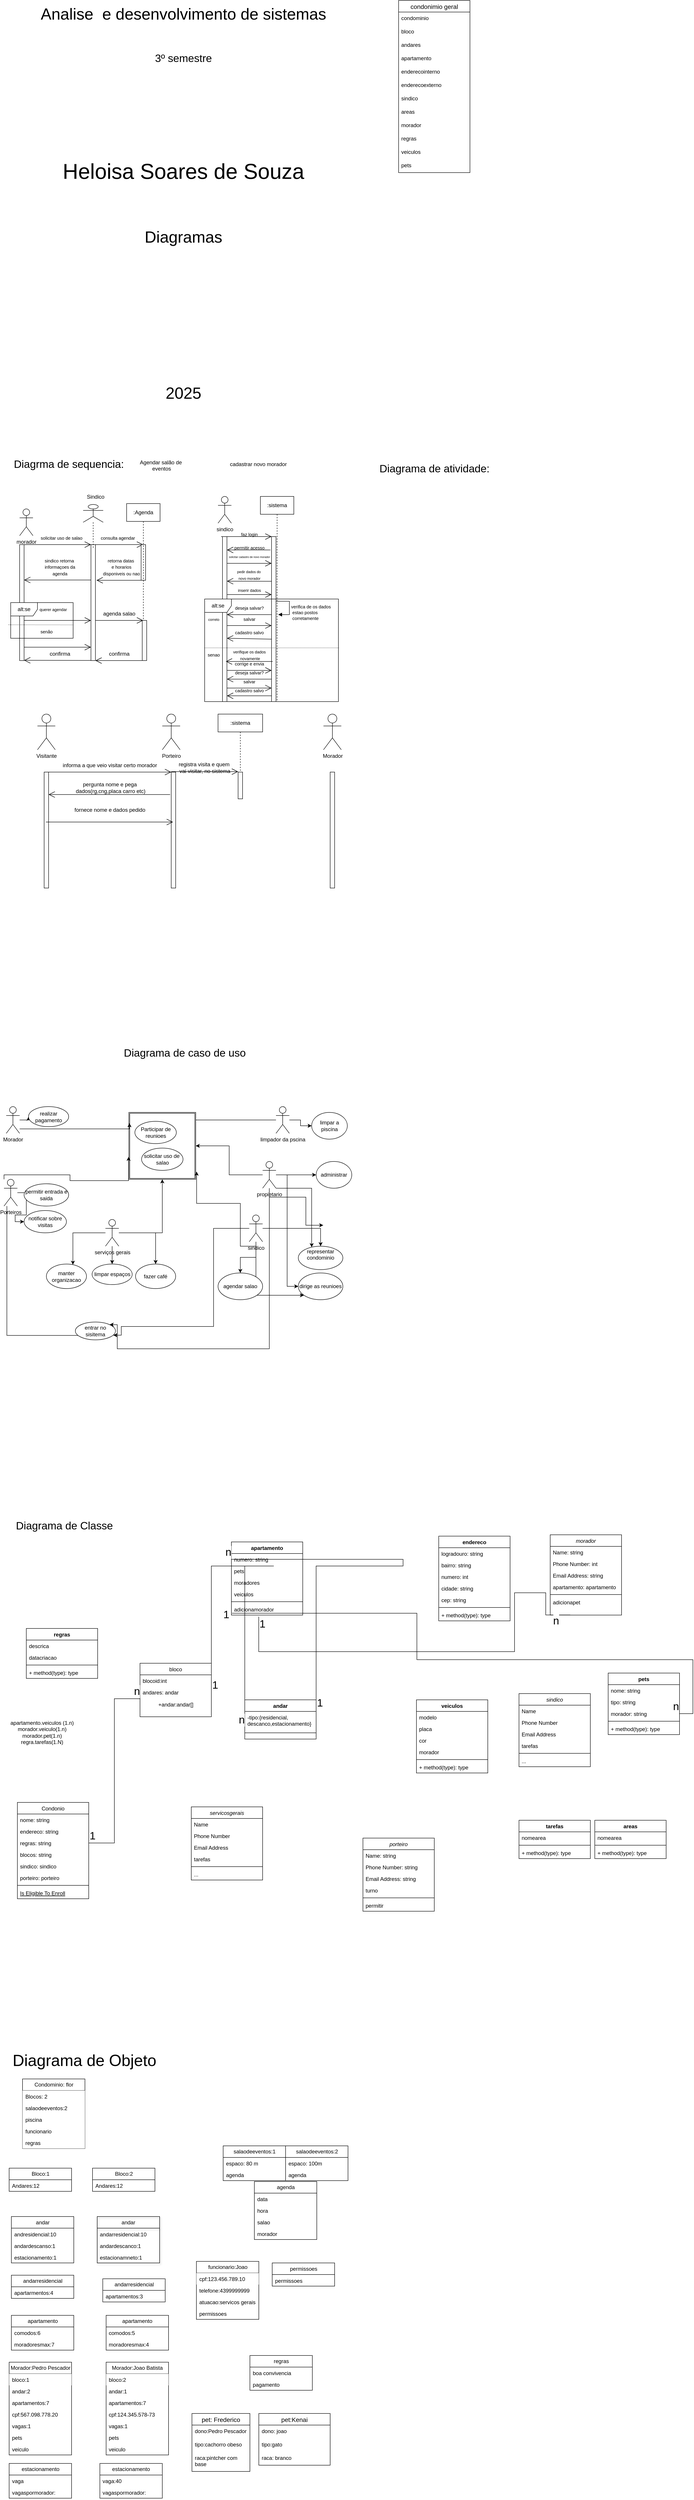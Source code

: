 <mxfile version="27.1.1">
  <diagram id="C5RBs43oDa-KdzZeNtuy" name="Page-1">
    <mxGraphModel dx="1769" dy="3992" grid="1" gridSize="10" guides="1" tooltips="1" connect="1" arrows="1" fold="1" page="1" pageScale="1" pageWidth="827" pageHeight="1169" math="0" shadow="0">
      <root>
        <mxCell id="WIyWlLk6GJQsqaUBKTNV-0" />
        <mxCell id="WIyWlLk6GJQsqaUBKTNV-1" parent="WIyWlLk6GJQsqaUBKTNV-0" />
        <mxCell id="LP-XzRxprkf1NC5xO0v4-10" value="" style="endArrow=open;endFill=1;endSize=12;html=1;rounded=0;" parent="WIyWlLk6GJQsqaUBKTNV-1" edge="1">
          <mxGeometry width="160" relative="1" as="geometry">
            <mxPoint x="-507.5" y="-2040" as="sourcePoint" />
            <mxPoint x="-607.5" y="-2040" as="targetPoint" />
          </mxGeometry>
        </mxCell>
        <mxCell id="zkfFHV4jXpPFQw0GAbJ--0" value="morador" style="swimlane;fontStyle=2;align=center;verticalAlign=top;childLayout=stackLayout;horizontal=1;startSize=26;horizontalStack=0;resizeParent=1;resizeLast=0;collapsible=1;marginBottom=0;rounded=0;shadow=0;strokeWidth=1;" parent="WIyWlLk6GJQsqaUBKTNV-1" vertex="1">
          <mxGeometry x="410" y="100" width="160" height="180" as="geometry">
            <mxRectangle x="230" y="140" width="160" height="26" as="alternateBounds" />
          </mxGeometry>
        </mxCell>
        <mxCell id="zkfFHV4jXpPFQw0GAbJ--1" value="Name: string" style="text;align=left;verticalAlign=top;spacingLeft=4;spacingRight=4;overflow=hidden;rotatable=0;points=[[0,0.5],[1,0.5]];portConstraint=eastwest;" parent="zkfFHV4jXpPFQw0GAbJ--0" vertex="1">
          <mxGeometry y="26" width="160" height="26" as="geometry" />
        </mxCell>
        <mxCell id="zkfFHV4jXpPFQw0GAbJ--2" value="Phone Number: int" style="text;align=left;verticalAlign=top;spacingLeft=4;spacingRight=4;overflow=hidden;rotatable=0;points=[[0,0.5],[1,0.5]];portConstraint=eastwest;rounded=0;shadow=0;html=0;" parent="zkfFHV4jXpPFQw0GAbJ--0" vertex="1">
          <mxGeometry y="52" width="160" height="26" as="geometry" />
        </mxCell>
        <mxCell id="zkfFHV4jXpPFQw0GAbJ--3" value="Email Address: string" style="text;align=left;verticalAlign=top;spacingLeft=4;spacingRight=4;overflow=hidden;rotatable=0;points=[[0,0.5],[1,0.5]];portConstraint=eastwest;rounded=0;shadow=0;html=0;" parent="zkfFHV4jXpPFQw0GAbJ--0" vertex="1">
          <mxGeometry y="78" width="160" height="26" as="geometry" />
        </mxCell>
        <mxCell id="zUAhCbVcWA3OyN1l9-f_-34" value="apartamento: apartamento" style="text;align=left;verticalAlign=top;spacingLeft=4;spacingRight=4;overflow=hidden;rotatable=0;points=[[0,0.5],[1,0.5]];portConstraint=eastwest;rounded=0;shadow=0;html=0;" parent="zkfFHV4jXpPFQw0GAbJ--0" vertex="1">
          <mxGeometry y="104" width="160" height="26" as="geometry" />
        </mxCell>
        <mxCell id="zkfFHV4jXpPFQw0GAbJ--4" value="" style="line;html=1;strokeWidth=1;align=left;verticalAlign=middle;spacingTop=-1;spacingLeft=3;spacingRight=3;rotatable=0;labelPosition=right;points=[];portConstraint=eastwest;" parent="zkfFHV4jXpPFQw0GAbJ--0" vertex="1">
          <mxGeometry y="130" width="160" height="8" as="geometry" />
        </mxCell>
        <mxCell id="zkfFHV4jXpPFQw0GAbJ--5" value="adicionapet" style="text;align=left;verticalAlign=top;spacingLeft=4;spacingRight=4;overflow=hidden;rotatable=0;points=[[0,0.5],[1,0.5]];portConstraint=eastwest;" parent="zkfFHV4jXpPFQw0GAbJ--0" vertex="1">
          <mxGeometry y="138" width="160" height="42" as="geometry" />
        </mxCell>
        <mxCell id="zkfFHV4jXpPFQw0GAbJ--6" value="Condonio" style="swimlane;fontStyle=0;align=center;verticalAlign=top;childLayout=stackLayout;horizontal=1;startSize=26;horizontalStack=0;resizeParent=1;resizeLast=0;collapsible=1;marginBottom=0;rounded=0;shadow=0;strokeWidth=1;fillColor=light-dark(#FFFFFF,#81810F);" parent="WIyWlLk6GJQsqaUBKTNV-1" vertex="1">
          <mxGeometry x="-785" y="700" width="160" height="216" as="geometry">
            <mxRectangle x="130" y="380" width="160" height="26" as="alternateBounds" />
          </mxGeometry>
        </mxCell>
        <mxCell id="zkfFHV4jXpPFQw0GAbJ--7" value="nome: string" style="text;align=left;verticalAlign=top;spacingLeft=4;spacingRight=4;overflow=hidden;rotatable=0;points=[[0,0.5],[1,0.5]];portConstraint=eastwest;" parent="zkfFHV4jXpPFQw0GAbJ--6" vertex="1">
          <mxGeometry y="26" width="160" height="26" as="geometry" />
        </mxCell>
        <mxCell id="oFX0nnMTap4ezQpWYM2O-85" value="endereco: string" style="text;align=left;verticalAlign=top;spacingLeft=4;spacingRight=4;overflow=hidden;rotatable=0;points=[[0,0.5],[1,0.5]];portConstraint=eastwest;" parent="zkfFHV4jXpPFQw0GAbJ--6" vertex="1">
          <mxGeometry y="52" width="160" height="26" as="geometry" />
        </mxCell>
        <mxCell id="uMndXAmobIKwp-QitqZ0-87" value="regras: string" style="text;align=left;verticalAlign=top;spacingLeft=4;spacingRight=4;overflow=hidden;rotatable=0;points=[[0,0.5],[1,0.5]];portConstraint=eastwest;" parent="zkfFHV4jXpPFQw0GAbJ--6" vertex="1">
          <mxGeometry y="78" width="160" height="26" as="geometry" />
        </mxCell>
        <mxCell id="zUAhCbVcWA3OyN1l9-f_-26" value="blocos: string" style="text;align=left;verticalAlign=top;spacingLeft=4;spacingRight=4;overflow=hidden;rotatable=0;points=[[0,0.5],[1,0.5]];portConstraint=eastwest;" parent="zkfFHV4jXpPFQw0GAbJ--6" vertex="1">
          <mxGeometry y="104" width="160" height="26" as="geometry" />
        </mxCell>
        <mxCell id="zUAhCbVcWA3OyN1l9-f_-27" value="sindico: sindico" style="text;align=left;verticalAlign=top;spacingLeft=4;spacingRight=4;overflow=hidden;rotatable=0;points=[[0,0.5],[1,0.5]];portConstraint=eastwest;" parent="zkfFHV4jXpPFQw0GAbJ--6" vertex="1">
          <mxGeometry y="130" width="160" height="26" as="geometry" />
        </mxCell>
        <mxCell id="zUAhCbVcWA3OyN1l9-f_-28" value="porteiro: porteiro" style="text;align=left;verticalAlign=top;spacingLeft=4;spacingRight=4;overflow=hidden;rotatable=0;points=[[0,0.5],[1,0.5]];portConstraint=eastwest;" parent="zkfFHV4jXpPFQw0GAbJ--6" vertex="1">
          <mxGeometry y="156" width="160" height="26" as="geometry" />
        </mxCell>
        <mxCell id="zkfFHV4jXpPFQw0GAbJ--9" value="" style="line;html=1;strokeWidth=1;align=left;verticalAlign=middle;spacingTop=-1;spacingLeft=3;spacingRight=3;rotatable=0;labelPosition=right;points=[];portConstraint=eastwest;" parent="zkfFHV4jXpPFQw0GAbJ--6" vertex="1">
          <mxGeometry y="182" width="160" height="8" as="geometry" />
        </mxCell>
        <mxCell id="zkfFHV4jXpPFQw0GAbJ--10" value="Is Eligible To Enroll" style="text;align=left;verticalAlign=top;spacingLeft=4;spacingRight=4;overflow=hidden;rotatable=0;points=[[0,0.5],[1,0.5]];portConstraint=eastwest;fontStyle=4" parent="zkfFHV4jXpPFQw0GAbJ--6" vertex="1">
          <mxGeometry y="190" width="160" height="26" as="geometry" />
        </mxCell>
        <mxCell id="zkfFHV4jXpPFQw0GAbJ--13" value="bloco" style="swimlane;fontStyle=0;align=center;verticalAlign=top;childLayout=stackLayout;horizontal=1;startSize=26;horizontalStack=0;resizeParent=1;resizeLast=0;collapsible=1;marginBottom=0;rounded=0;shadow=0;strokeWidth=1;" parent="WIyWlLk6GJQsqaUBKTNV-1" vertex="1">
          <mxGeometry x="-510" y="388" width="160" height="120" as="geometry">
            <mxRectangle x="340" y="380" width="170" height="26" as="alternateBounds" />
          </mxGeometry>
        </mxCell>
        <mxCell id="zkfFHV4jXpPFQw0GAbJ--14" value="blocoid:int" style="text;align=left;verticalAlign=top;spacingLeft=4;spacingRight=4;overflow=hidden;rotatable=0;points=[[0,0.5],[1,0.5]];portConstraint=eastwest;" parent="zkfFHV4jXpPFQw0GAbJ--13" vertex="1">
          <mxGeometry y="26" width="160" height="26" as="geometry" />
        </mxCell>
        <mxCell id="zUAhCbVcWA3OyN1l9-f_-31" value="andares: andar" style="text;align=left;verticalAlign=top;spacingLeft=4;spacingRight=4;overflow=hidden;rotatable=0;points=[[0,0.5],[1,0.5]];portConstraint=eastwest;" parent="zkfFHV4jXpPFQw0GAbJ--13" vertex="1">
          <mxGeometry y="52" width="160" height="26" as="geometry" />
        </mxCell>
        <mxCell id="a9hNqpZTIrSZ5YO3URJv-6" value="+andar:andar[]" style="text;html=1;align=center;verticalAlign=middle;resizable=0;points=[];autosize=1;strokeColor=none;fillColor=none;" parent="zkfFHV4jXpPFQw0GAbJ--13" vertex="1">
          <mxGeometry y="78" width="160" height="30" as="geometry" />
        </mxCell>
        <mxCell id="oFX0nnMTap4ezQpWYM2O-0" value="&lt;font style=&quot;font-size: 24px;&quot;&gt;Diagrama de Classe&lt;/font&gt;" style="text;html=1;align=center;verticalAlign=middle;resizable=0;points=[];autosize=1;strokeColor=none;fillColor=none;" parent="WIyWlLk6GJQsqaUBKTNV-1" vertex="1">
          <mxGeometry x="-800" y="60" width="240" height="40" as="geometry" />
        </mxCell>
        <mxCell id="uMndXAmobIKwp-QitqZ0-22" value="condonimio geral" style="swimlane;fontStyle=0;childLayout=stackLayout;horizontal=1;startSize=26;horizontalStack=0;resizeParent=1;resizeParentMax=0;resizeLast=0;collapsible=1;marginBottom=0;align=center;fontSize=14;labelBackgroundColor=none;" parent="WIyWlLk6GJQsqaUBKTNV-1" vertex="1">
          <mxGeometry x="70" y="-3340" width="160" height="386" as="geometry" />
        </mxCell>
        <mxCell id="uMndXAmobIKwp-QitqZ0-23" value="condominio" style="text;spacingLeft=4;spacingRight=4;overflow=hidden;rotatable=0;points=[[0,0.5],[1,0.5]];portConstraint=eastwest;fontSize=12;whiteSpace=wrap;html=1;labelBackgroundColor=none;" parent="uMndXAmobIKwp-QitqZ0-22" vertex="1">
          <mxGeometry y="26" width="160" height="30" as="geometry" />
        </mxCell>
        <mxCell id="uMndXAmobIKwp-QitqZ0-24" value="bloco" style="text;spacingLeft=4;spacingRight=4;overflow=hidden;rotatable=0;points=[[0,0.5],[1,0.5]];portConstraint=eastwest;fontSize=12;whiteSpace=wrap;html=1;labelBackgroundColor=none;" parent="uMndXAmobIKwp-QitqZ0-22" vertex="1">
          <mxGeometry y="56" width="160" height="30" as="geometry" />
        </mxCell>
        <mxCell id="uMndXAmobIKwp-QitqZ0-25" value="andares&lt;div&gt;&lt;br&gt;&lt;/div&gt;" style="text;spacingLeft=4;spacingRight=4;overflow=hidden;rotatable=0;points=[[0,0.5],[1,0.5]];portConstraint=eastwest;fontSize=12;whiteSpace=wrap;html=1;labelBackgroundColor=none;" parent="uMndXAmobIKwp-QitqZ0-22" vertex="1">
          <mxGeometry y="86" width="160" height="30" as="geometry" />
        </mxCell>
        <mxCell id="uMndXAmobIKwp-QitqZ0-26" value="apartamento" style="text;spacingLeft=4;spacingRight=4;overflow=hidden;rotatable=0;points=[[0,0.5],[1,0.5]];portConstraint=eastwest;fontSize=12;whiteSpace=wrap;html=1;labelBackgroundColor=none;" parent="uMndXAmobIKwp-QitqZ0-22" vertex="1">
          <mxGeometry y="116" width="160" height="30" as="geometry" />
        </mxCell>
        <mxCell id="uMndXAmobIKwp-QitqZ0-27" value="enderecointerno" style="text;spacingLeft=4;spacingRight=4;overflow=hidden;rotatable=0;points=[[0,0.5],[1,0.5]];portConstraint=eastwest;fontSize=12;whiteSpace=wrap;html=1;labelBackgroundColor=none;" parent="uMndXAmobIKwp-QitqZ0-22" vertex="1">
          <mxGeometry y="146" width="160" height="30" as="geometry" />
        </mxCell>
        <mxCell id="uMndXAmobIKwp-QitqZ0-28" value="enderecoexterno" style="text;spacingLeft=4;spacingRight=4;overflow=hidden;rotatable=0;points=[[0,0.5],[1,0.5]];portConstraint=eastwest;fontSize=12;whiteSpace=wrap;html=1;labelBackgroundColor=none;" parent="uMndXAmobIKwp-QitqZ0-22" vertex="1">
          <mxGeometry y="176" width="160" height="30" as="geometry" />
        </mxCell>
        <mxCell id="uMndXAmobIKwp-QitqZ0-29" value="sindico" style="text;spacingLeft=4;spacingRight=4;overflow=hidden;rotatable=0;points=[[0,0.5],[1,0.5]];portConstraint=eastwest;fontSize=12;whiteSpace=wrap;html=1;labelBackgroundColor=none;" parent="uMndXAmobIKwp-QitqZ0-22" vertex="1">
          <mxGeometry y="206" width="160" height="30" as="geometry" />
        </mxCell>
        <mxCell id="uMndXAmobIKwp-QitqZ0-30" value="areas" style="text;spacingLeft=4;spacingRight=4;overflow=hidden;rotatable=0;points=[[0,0.5],[1,0.5]];portConstraint=eastwest;fontSize=12;whiteSpace=wrap;html=1;labelBackgroundColor=none;" parent="uMndXAmobIKwp-QitqZ0-22" vertex="1">
          <mxGeometry y="236" width="160" height="30" as="geometry" />
        </mxCell>
        <mxCell id="uMndXAmobIKwp-QitqZ0-31" value="morador" style="text;spacingLeft=4;spacingRight=4;overflow=hidden;rotatable=0;points=[[0,0.5],[1,0.5]];portConstraint=eastwest;fontSize=12;whiteSpace=wrap;html=1;labelBackgroundColor=none;" parent="uMndXAmobIKwp-QitqZ0-22" vertex="1">
          <mxGeometry y="266" width="160" height="30" as="geometry" />
        </mxCell>
        <mxCell id="uMndXAmobIKwp-QitqZ0-32" value="regras" style="text;spacingLeft=4;spacingRight=4;overflow=hidden;rotatable=0;points=[[0,0.5],[1,0.5]];portConstraint=eastwest;fontSize=12;whiteSpace=wrap;html=1;labelBackgroundColor=none;" parent="uMndXAmobIKwp-QitqZ0-22" vertex="1">
          <mxGeometry y="296" width="160" height="30" as="geometry" />
        </mxCell>
        <mxCell id="uMndXAmobIKwp-QitqZ0-33" value="veiculos" style="text;spacingLeft=4;spacingRight=4;overflow=hidden;rotatable=0;points=[[0,0.5],[1,0.5]];portConstraint=eastwest;fontSize=12;whiteSpace=wrap;html=1;labelBackgroundColor=none;" parent="uMndXAmobIKwp-QitqZ0-22" vertex="1">
          <mxGeometry y="326" width="160" height="30" as="geometry" />
        </mxCell>
        <mxCell id="uMndXAmobIKwp-QitqZ0-34" value="pets" style="text;spacingLeft=4;spacingRight=4;overflow=hidden;rotatable=0;points=[[0,0.5],[1,0.5]];portConstraint=eastwest;fontSize=12;whiteSpace=wrap;html=1;labelBackgroundColor=none;" parent="uMndXAmobIKwp-QitqZ0-22" vertex="1">
          <mxGeometry y="356" width="160" height="30" as="geometry" />
        </mxCell>
        <mxCell id="uMndXAmobIKwp-QitqZ0-35" value="sindico" style="swimlane;fontStyle=2;align=center;verticalAlign=top;childLayout=stackLayout;horizontal=1;startSize=26;horizontalStack=0;resizeParent=1;resizeLast=0;collapsible=1;marginBottom=0;rounded=0;shadow=0;strokeWidth=1;" parent="WIyWlLk6GJQsqaUBKTNV-1" vertex="1">
          <mxGeometry x="340" y="456" width="160" height="164" as="geometry">
            <mxRectangle x="230" y="140" width="160" height="26" as="alternateBounds" />
          </mxGeometry>
        </mxCell>
        <mxCell id="uMndXAmobIKwp-QitqZ0-36" value="Name" style="text;align=left;verticalAlign=top;spacingLeft=4;spacingRight=4;overflow=hidden;rotatable=0;points=[[0,0.5],[1,0.5]];portConstraint=eastwest;" parent="uMndXAmobIKwp-QitqZ0-35" vertex="1">
          <mxGeometry y="26" width="160" height="26" as="geometry" />
        </mxCell>
        <mxCell id="uMndXAmobIKwp-QitqZ0-37" value="Phone Number" style="text;align=left;verticalAlign=top;spacingLeft=4;spacingRight=4;overflow=hidden;rotatable=0;points=[[0,0.5],[1,0.5]];portConstraint=eastwest;rounded=0;shadow=0;html=0;" parent="uMndXAmobIKwp-QitqZ0-35" vertex="1">
          <mxGeometry y="52" width="160" height="26" as="geometry" />
        </mxCell>
        <mxCell id="uMndXAmobIKwp-QitqZ0-38" value="Email Address" style="text;align=left;verticalAlign=top;spacingLeft=4;spacingRight=4;overflow=hidden;rotatable=0;points=[[0,0.5],[1,0.5]];portConstraint=eastwest;rounded=0;shadow=0;html=0;" parent="uMndXAmobIKwp-QitqZ0-35" vertex="1">
          <mxGeometry y="78" width="160" height="26" as="geometry" />
        </mxCell>
        <mxCell id="uMndXAmobIKwp-QitqZ0-41" value="tarefas" style="text;align=left;verticalAlign=top;spacingLeft=4;spacingRight=4;overflow=hidden;rotatable=0;points=[[0,0.5],[1,0.5]];portConstraint=eastwest;rounded=0;shadow=0;html=0;" parent="uMndXAmobIKwp-QitqZ0-35" vertex="1">
          <mxGeometry y="104" width="160" height="26" as="geometry" />
        </mxCell>
        <mxCell id="uMndXAmobIKwp-QitqZ0-39" value="" style="line;html=1;strokeWidth=1;align=left;verticalAlign=middle;spacingTop=-1;spacingLeft=3;spacingRight=3;rotatable=0;labelPosition=right;points=[];portConstraint=eastwest;" parent="uMndXAmobIKwp-QitqZ0-35" vertex="1">
          <mxGeometry y="130" width="160" height="8" as="geometry" />
        </mxCell>
        <mxCell id="uMndXAmobIKwp-QitqZ0-40" value="..." style="text;align=left;verticalAlign=top;spacingLeft=4;spacingRight=4;overflow=hidden;rotatable=0;points=[[0,0.5],[1,0.5]];portConstraint=eastwest;" parent="uMndXAmobIKwp-QitqZ0-35" vertex="1">
          <mxGeometry y="138" width="160" height="26" as="geometry" />
        </mxCell>
        <mxCell id="uMndXAmobIKwp-QitqZ0-42" value="porteiro" style="swimlane;fontStyle=2;align=center;verticalAlign=top;childLayout=stackLayout;horizontal=1;startSize=26;horizontalStack=0;resizeParent=1;resizeLast=0;collapsible=1;marginBottom=0;rounded=0;shadow=0;strokeWidth=1;" parent="WIyWlLk6GJQsqaUBKTNV-1" vertex="1">
          <mxGeometry x="-10" y="780" width="160" height="164" as="geometry">
            <mxRectangle x="230" y="140" width="160" height="26" as="alternateBounds" />
          </mxGeometry>
        </mxCell>
        <mxCell id="uMndXAmobIKwp-QitqZ0-43" value="Name: string" style="text;align=left;verticalAlign=top;spacingLeft=4;spacingRight=4;overflow=hidden;rotatable=0;points=[[0,0.5],[1,0.5]];portConstraint=eastwest;" parent="uMndXAmobIKwp-QitqZ0-42" vertex="1">
          <mxGeometry y="26" width="160" height="26" as="geometry" />
        </mxCell>
        <mxCell id="uMndXAmobIKwp-QitqZ0-44" value="Phone Number: string" style="text;align=left;verticalAlign=top;spacingLeft=4;spacingRight=4;overflow=hidden;rotatable=0;points=[[0,0.5],[1,0.5]];portConstraint=eastwest;rounded=0;shadow=0;html=0;" parent="uMndXAmobIKwp-QitqZ0-42" vertex="1">
          <mxGeometry y="52" width="160" height="26" as="geometry" />
        </mxCell>
        <mxCell id="uMndXAmobIKwp-QitqZ0-45" value="Email Address: string" style="text;align=left;verticalAlign=top;spacingLeft=4;spacingRight=4;overflow=hidden;rotatable=0;points=[[0,0.5],[1,0.5]];portConstraint=eastwest;rounded=0;shadow=0;html=0;" parent="uMndXAmobIKwp-QitqZ0-42" vertex="1">
          <mxGeometry y="78" width="160" height="26" as="geometry" />
        </mxCell>
        <mxCell id="uMndXAmobIKwp-QitqZ0-46" value="turno" style="text;align=left;verticalAlign=top;spacingLeft=4;spacingRight=4;overflow=hidden;rotatable=0;points=[[0,0.5],[1,0.5]];portConstraint=eastwest;rounded=0;shadow=0;html=0;" parent="uMndXAmobIKwp-QitqZ0-42" vertex="1">
          <mxGeometry y="104" width="160" height="26" as="geometry" />
        </mxCell>
        <mxCell id="uMndXAmobIKwp-QitqZ0-47" value="" style="line;html=1;strokeWidth=1;align=left;verticalAlign=middle;spacingTop=-1;spacingLeft=3;spacingRight=3;rotatable=0;labelPosition=right;points=[];portConstraint=eastwest;" parent="uMndXAmobIKwp-QitqZ0-42" vertex="1">
          <mxGeometry y="130" width="160" height="8" as="geometry" />
        </mxCell>
        <mxCell id="uMndXAmobIKwp-QitqZ0-48" value="permitir" style="text;align=left;verticalAlign=top;spacingLeft=4;spacingRight=4;overflow=hidden;rotatable=0;points=[[0,0.5],[1,0.5]];portConstraint=eastwest;" parent="uMndXAmobIKwp-QitqZ0-42" vertex="1">
          <mxGeometry y="138" width="160" height="26" as="geometry" />
        </mxCell>
        <mxCell id="uMndXAmobIKwp-QitqZ0-49" value="servicosgerais" style="swimlane;fontStyle=2;align=center;verticalAlign=top;childLayout=stackLayout;horizontal=1;startSize=26;horizontalStack=0;resizeParent=1;resizeLast=0;collapsible=1;marginBottom=0;rounded=0;shadow=0;strokeWidth=1;" parent="WIyWlLk6GJQsqaUBKTNV-1" vertex="1">
          <mxGeometry x="-395" y="710" width="160" height="164" as="geometry">
            <mxRectangle x="230" y="140" width="160" height="26" as="alternateBounds" />
          </mxGeometry>
        </mxCell>
        <mxCell id="uMndXAmobIKwp-QitqZ0-50" value="Name" style="text;align=left;verticalAlign=top;spacingLeft=4;spacingRight=4;overflow=hidden;rotatable=0;points=[[0,0.5],[1,0.5]];portConstraint=eastwest;" parent="uMndXAmobIKwp-QitqZ0-49" vertex="1">
          <mxGeometry y="26" width="160" height="26" as="geometry" />
        </mxCell>
        <mxCell id="uMndXAmobIKwp-QitqZ0-51" value="Phone Number" style="text;align=left;verticalAlign=top;spacingLeft=4;spacingRight=4;overflow=hidden;rotatable=0;points=[[0,0.5],[1,0.5]];portConstraint=eastwest;rounded=0;shadow=0;html=0;" parent="uMndXAmobIKwp-QitqZ0-49" vertex="1">
          <mxGeometry y="52" width="160" height="26" as="geometry" />
        </mxCell>
        <mxCell id="uMndXAmobIKwp-QitqZ0-52" value="Email Address" style="text;align=left;verticalAlign=top;spacingLeft=4;spacingRight=4;overflow=hidden;rotatable=0;points=[[0,0.5],[1,0.5]];portConstraint=eastwest;rounded=0;shadow=0;html=0;" parent="uMndXAmobIKwp-QitqZ0-49" vertex="1">
          <mxGeometry y="78" width="160" height="26" as="geometry" />
        </mxCell>
        <mxCell id="uMndXAmobIKwp-QitqZ0-53" value="tarefas" style="text;align=left;verticalAlign=top;spacingLeft=4;spacingRight=4;overflow=hidden;rotatable=0;points=[[0,0.5],[1,0.5]];portConstraint=eastwest;rounded=0;shadow=0;html=0;" parent="uMndXAmobIKwp-QitqZ0-49" vertex="1">
          <mxGeometry y="104" width="160" height="26" as="geometry" />
        </mxCell>
        <mxCell id="uMndXAmobIKwp-QitqZ0-54" value="" style="line;html=1;strokeWidth=1;align=left;verticalAlign=middle;spacingTop=-1;spacingLeft=3;spacingRight=3;rotatable=0;labelPosition=right;points=[];portConstraint=eastwest;" parent="uMndXAmobIKwp-QitqZ0-49" vertex="1">
          <mxGeometry y="130" width="160" height="8" as="geometry" />
        </mxCell>
        <mxCell id="uMndXAmobIKwp-QitqZ0-55" value="..." style="text;align=left;verticalAlign=top;spacingLeft=4;spacingRight=4;overflow=hidden;rotatable=0;points=[[0,0.5],[1,0.5]];portConstraint=eastwest;" parent="uMndXAmobIKwp-QitqZ0-49" vertex="1">
          <mxGeometry y="138" width="160" height="26" as="geometry" />
        </mxCell>
        <mxCell id="uMndXAmobIKwp-QitqZ0-60" value="areas" style="swimlane;fontStyle=1;align=center;verticalAlign=top;childLayout=stackLayout;horizontal=1;startSize=26;horizontalStack=0;resizeParent=1;resizeParentMax=0;resizeLast=0;collapsible=1;marginBottom=0;whiteSpace=wrap;html=1;" parent="WIyWlLk6GJQsqaUBKTNV-1" vertex="1">
          <mxGeometry x="510" y="740" width="160" height="86" as="geometry" />
        </mxCell>
        <mxCell id="uMndXAmobIKwp-QitqZ0-61" value="nomearea" style="text;strokeColor=none;fillColor=none;align=left;verticalAlign=top;spacingLeft=4;spacingRight=4;overflow=hidden;rotatable=0;points=[[0,0.5],[1,0.5]];portConstraint=eastwest;whiteSpace=wrap;html=1;" parent="uMndXAmobIKwp-QitqZ0-60" vertex="1">
          <mxGeometry y="26" width="160" height="26" as="geometry" />
        </mxCell>
        <mxCell id="uMndXAmobIKwp-QitqZ0-62" value="" style="line;strokeWidth=1;fillColor=none;align=left;verticalAlign=middle;spacingTop=-1;spacingLeft=3;spacingRight=3;rotatable=0;labelPosition=right;points=[];portConstraint=eastwest;strokeColor=inherit;" parent="uMndXAmobIKwp-QitqZ0-60" vertex="1">
          <mxGeometry y="52" width="160" height="8" as="geometry" />
        </mxCell>
        <mxCell id="uMndXAmobIKwp-QitqZ0-63" value="+ method(type): type" style="text;strokeColor=none;fillColor=none;align=left;verticalAlign=top;spacingLeft=4;spacingRight=4;overflow=hidden;rotatable=0;points=[[0,0.5],[1,0.5]];portConstraint=eastwest;whiteSpace=wrap;html=1;" parent="uMndXAmobIKwp-QitqZ0-60" vertex="1">
          <mxGeometry y="60" width="160" height="26" as="geometry" />
        </mxCell>
        <mxCell id="uMndXAmobIKwp-QitqZ0-64" value="tarefas" style="swimlane;fontStyle=1;align=center;verticalAlign=top;childLayout=stackLayout;horizontal=1;startSize=26;horizontalStack=0;resizeParent=1;resizeParentMax=0;resizeLast=0;collapsible=1;marginBottom=0;whiteSpace=wrap;html=1;" parent="WIyWlLk6GJQsqaUBKTNV-1" vertex="1">
          <mxGeometry x="340" y="740" width="160" height="86" as="geometry" />
        </mxCell>
        <mxCell id="uMndXAmobIKwp-QitqZ0-65" value="nomearea" style="text;strokeColor=none;fillColor=none;align=left;verticalAlign=top;spacingLeft=4;spacingRight=4;overflow=hidden;rotatable=0;points=[[0,0.5],[1,0.5]];portConstraint=eastwest;whiteSpace=wrap;html=1;" parent="uMndXAmobIKwp-QitqZ0-64" vertex="1">
          <mxGeometry y="26" width="160" height="26" as="geometry" />
        </mxCell>
        <mxCell id="uMndXAmobIKwp-QitqZ0-66" value="" style="line;strokeWidth=1;fillColor=none;align=left;verticalAlign=middle;spacingTop=-1;spacingLeft=3;spacingRight=3;rotatable=0;labelPosition=right;points=[];portConstraint=eastwest;strokeColor=inherit;" parent="uMndXAmobIKwp-QitqZ0-64" vertex="1">
          <mxGeometry y="52" width="160" height="8" as="geometry" />
        </mxCell>
        <mxCell id="uMndXAmobIKwp-QitqZ0-67" value="+ method(type): type" style="text;strokeColor=none;fillColor=none;align=left;verticalAlign=top;spacingLeft=4;spacingRight=4;overflow=hidden;rotatable=0;points=[[0,0.5],[1,0.5]];portConstraint=eastwest;whiteSpace=wrap;html=1;" parent="uMndXAmobIKwp-QitqZ0-64" vertex="1">
          <mxGeometry y="60" width="160" height="26" as="geometry" />
        </mxCell>
        <mxCell id="uMndXAmobIKwp-QitqZ0-68" value="apartamento" style="swimlane;fontStyle=1;align=center;verticalAlign=top;childLayout=stackLayout;horizontal=1;startSize=26;horizontalStack=0;resizeParent=1;resizeParentMax=0;resizeLast=0;collapsible=1;marginBottom=0;whiteSpace=wrap;html=1;" parent="WIyWlLk6GJQsqaUBKTNV-1" vertex="1">
          <mxGeometry x="-305" y="116" width="160" height="164" as="geometry" />
        </mxCell>
        <mxCell id="uMndXAmobIKwp-QitqZ0-69" value="numero: string" style="text;strokeColor=none;fillColor=none;align=left;verticalAlign=top;spacingLeft=4;spacingRight=4;overflow=hidden;rotatable=0;points=[[0,0.5],[1,0.5]];portConstraint=eastwest;whiteSpace=wrap;html=1;" parent="uMndXAmobIKwp-QitqZ0-68" vertex="1">
          <mxGeometry y="26" width="160" height="26" as="geometry" />
        </mxCell>
        <mxCell id="uMndXAmobIKwp-QitqZ0-79" value="pets" style="text;strokeColor=none;fillColor=none;align=left;verticalAlign=top;spacingLeft=4;spacingRight=4;overflow=hidden;rotatable=0;points=[[0,0.5],[1,0.5]];portConstraint=eastwest;whiteSpace=wrap;html=1;" parent="uMndXAmobIKwp-QitqZ0-68" vertex="1">
          <mxGeometry y="52" width="160" height="26" as="geometry" />
        </mxCell>
        <mxCell id="zUAhCbVcWA3OyN1l9-f_-32" value="moradores" style="text;strokeColor=none;fillColor=none;align=left;verticalAlign=top;spacingLeft=4;spacingRight=4;overflow=hidden;rotatable=0;points=[[0,0.5],[1,0.5]];portConstraint=eastwest;whiteSpace=wrap;html=1;" parent="uMndXAmobIKwp-QitqZ0-68" vertex="1">
          <mxGeometry y="78" width="160" height="26" as="geometry" />
        </mxCell>
        <mxCell id="zUAhCbVcWA3OyN1l9-f_-33" value="veiculos" style="text;strokeColor=none;fillColor=none;align=left;verticalAlign=top;spacingLeft=4;spacingRight=4;overflow=hidden;rotatable=0;points=[[0,0.5],[1,0.5]];portConstraint=eastwest;whiteSpace=wrap;html=1;" parent="uMndXAmobIKwp-QitqZ0-68" vertex="1">
          <mxGeometry y="104" width="160" height="26" as="geometry" />
        </mxCell>
        <mxCell id="uMndXAmobIKwp-QitqZ0-70" value="" style="line;strokeWidth=1;fillColor=none;align=left;verticalAlign=middle;spacingTop=-1;spacingLeft=3;spacingRight=3;rotatable=0;labelPosition=right;points=[];portConstraint=eastwest;strokeColor=inherit;" parent="uMndXAmobIKwp-QitqZ0-68" vertex="1">
          <mxGeometry y="130" width="160" height="8" as="geometry" />
        </mxCell>
        <mxCell id="uMndXAmobIKwp-QitqZ0-71" value="adicionamorador" style="text;strokeColor=none;fillColor=none;align=left;verticalAlign=top;spacingLeft=4;spacingRight=4;overflow=hidden;rotatable=0;points=[[0,0.5],[1,0.5]];portConstraint=eastwest;whiteSpace=wrap;html=1;" parent="uMndXAmobIKwp-QitqZ0-68" vertex="1">
          <mxGeometry y="138" width="160" height="26" as="geometry" />
        </mxCell>
        <mxCell id="uMndXAmobIKwp-QitqZ0-73" value="andar" style="swimlane;fontStyle=1;align=center;verticalAlign=top;childLayout=stackLayout;horizontal=1;startSize=26;horizontalStack=0;resizeParent=1;resizeParentMax=0;resizeLast=0;collapsible=1;marginBottom=0;whiteSpace=wrap;html=1;" parent="WIyWlLk6GJQsqaUBKTNV-1" vertex="1">
          <mxGeometry x="-275" y="470" width="160" height="88" as="geometry" />
        </mxCell>
        <mxCell id="uMndXAmobIKwp-QitqZ0-74" value="-tipo:{residencial, descanco,estacionamento}" style="text;strokeColor=none;fillColor=none;align=left;verticalAlign=top;spacingLeft=4;spacingRight=4;overflow=hidden;rotatable=0;points=[[0,0.5],[1,0.5]];portConstraint=eastwest;whiteSpace=wrap;html=1;" parent="uMndXAmobIKwp-QitqZ0-73" vertex="1">
          <mxGeometry y="26" width="160" height="34" as="geometry" />
        </mxCell>
        <mxCell id="uMndXAmobIKwp-QitqZ0-75" value="" style="line;strokeWidth=1;fillColor=none;align=left;verticalAlign=middle;spacingTop=-1;spacingLeft=3;spacingRight=3;rotatable=0;labelPosition=right;points=[];portConstraint=eastwest;strokeColor=inherit;" parent="uMndXAmobIKwp-QitqZ0-73" vertex="1">
          <mxGeometry y="60" width="160" height="28" as="geometry" />
        </mxCell>
        <mxCell id="uMndXAmobIKwp-QitqZ0-80" value="endereco" style="swimlane;fontStyle=1;align=center;verticalAlign=top;childLayout=stackLayout;horizontal=1;startSize=26;horizontalStack=0;resizeParent=1;resizeParentMax=0;resizeLast=0;collapsible=1;marginBottom=0;whiteSpace=wrap;html=1;" parent="WIyWlLk6GJQsqaUBKTNV-1" vertex="1">
          <mxGeometry x="160" y="103" width="160" height="190" as="geometry" />
        </mxCell>
        <mxCell id="uMndXAmobIKwp-QitqZ0-81" value="logradouro: string" style="text;strokeColor=none;fillColor=none;align=left;verticalAlign=top;spacingLeft=4;spacingRight=4;overflow=hidden;rotatable=0;points=[[0,0.5],[1,0.5]];portConstraint=eastwest;whiteSpace=wrap;html=1;" parent="uMndXAmobIKwp-QitqZ0-80" vertex="1">
          <mxGeometry y="26" width="160" height="26" as="geometry" />
        </mxCell>
        <mxCell id="uMndXAmobIKwp-QitqZ0-82" value="bairro: string" style="text;strokeColor=none;fillColor=none;align=left;verticalAlign=top;spacingLeft=4;spacingRight=4;overflow=hidden;rotatable=0;points=[[0,0.5],[1,0.5]];portConstraint=eastwest;whiteSpace=wrap;html=1;" parent="uMndXAmobIKwp-QitqZ0-80" vertex="1">
          <mxGeometry y="52" width="160" height="26" as="geometry" />
        </mxCell>
        <mxCell id="uMndXAmobIKwp-QitqZ0-86" value="numero: int" style="text;strokeColor=none;fillColor=none;align=left;verticalAlign=top;spacingLeft=4;spacingRight=4;overflow=hidden;rotatable=0;points=[[0,0.5],[1,0.5]];portConstraint=eastwest;whiteSpace=wrap;html=1;" parent="uMndXAmobIKwp-QitqZ0-80" vertex="1">
          <mxGeometry y="78" width="160" height="26" as="geometry" />
        </mxCell>
        <mxCell id="zUAhCbVcWA3OyN1l9-f_-29" value="cidade: string" style="text;strokeColor=none;fillColor=none;align=left;verticalAlign=top;spacingLeft=4;spacingRight=4;overflow=hidden;rotatable=0;points=[[0,0.5],[1,0.5]];portConstraint=eastwest;whiteSpace=wrap;html=1;" parent="uMndXAmobIKwp-QitqZ0-80" vertex="1">
          <mxGeometry y="104" width="160" height="26" as="geometry" />
        </mxCell>
        <mxCell id="zUAhCbVcWA3OyN1l9-f_-30" value="cep: string" style="text;strokeColor=none;fillColor=none;align=left;verticalAlign=top;spacingLeft=4;spacingRight=4;overflow=hidden;rotatable=0;points=[[0,0.5],[1,0.5]];portConstraint=eastwest;whiteSpace=wrap;html=1;" parent="uMndXAmobIKwp-QitqZ0-80" vertex="1">
          <mxGeometry y="130" width="160" height="26" as="geometry" />
        </mxCell>
        <mxCell id="uMndXAmobIKwp-QitqZ0-83" value="" style="line;strokeWidth=1;fillColor=none;align=left;verticalAlign=middle;spacingTop=-1;spacingLeft=3;spacingRight=3;rotatable=0;labelPosition=right;points=[];portConstraint=eastwest;strokeColor=inherit;" parent="uMndXAmobIKwp-QitqZ0-80" vertex="1">
          <mxGeometry y="156" width="160" height="8" as="geometry" />
        </mxCell>
        <mxCell id="uMndXAmobIKwp-QitqZ0-84" value="+ method(type): type" style="text;strokeColor=none;fillColor=none;align=left;verticalAlign=top;spacingLeft=4;spacingRight=4;overflow=hidden;rotatable=0;points=[[0,0.5],[1,0.5]];portConstraint=eastwest;whiteSpace=wrap;html=1;" parent="uMndXAmobIKwp-QitqZ0-80" vertex="1">
          <mxGeometry y="164" width="160" height="26" as="geometry" />
        </mxCell>
        <mxCell id="zUAhCbVcWA3OyN1l9-f_-14" value="regras" style="swimlane;fontStyle=1;align=center;verticalAlign=top;childLayout=stackLayout;horizontal=1;startSize=26;horizontalStack=0;resizeParent=1;resizeParentMax=0;resizeLast=0;collapsible=1;marginBottom=0;whiteSpace=wrap;html=1;" parent="WIyWlLk6GJQsqaUBKTNV-1" vertex="1">
          <mxGeometry x="-765" y="310" width="160" height="112" as="geometry" />
        </mxCell>
        <mxCell id="zUAhCbVcWA3OyN1l9-f_-15" value="descrica" style="text;strokeColor=none;fillColor=none;align=left;verticalAlign=top;spacingLeft=4;spacingRight=4;overflow=hidden;rotatable=0;points=[[0,0.5],[1,0.5]];portConstraint=eastwest;whiteSpace=wrap;html=1;" parent="zUAhCbVcWA3OyN1l9-f_-14" vertex="1">
          <mxGeometry y="26" width="160" height="26" as="geometry" />
        </mxCell>
        <mxCell id="zUAhCbVcWA3OyN1l9-f_-40" value="datacriacao" style="text;strokeColor=none;fillColor=none;align=left;verticalAlign=top;spacingLeft=4;spacingRight=4;overflow=hidden;rotatable=0;points=[[0,0.5],[1,0.5]];portConstraint=eastwest;whiteSpace=wrap;html=1;" parent="zUAhCbVcWA3OyN1l9-f_-14" vertex="1">
          <mxGeometry y="52" width="160" height="26" as="geometry" />
        </mxCell>
        <mxCell id="zUAhCbVcWA3OyN1l9-f_-16" value="" style="line;strokeWidth=1;fillColor=none;align=left;verticalAlign=middle;spacingTop=-1;spacingLeft=3;spacingRight=3;rotatable=0;labelPosition=right;points=[];portConstraint=eastwest;strokeColor=inherit;" parent="zUAhCbVcWA3OyN1l9-f_-14" vertex="1">
          <mxGeometry y="78" width="160" height="8" as="geometry" />
        </mxCell>
        <mxCell id="zUAhCbVcWA3OyN1l9-f_-17" value="+ method(type): type" style="text;strokeColor=none;fillColor=none;align=left;verticalAlign=top;spacingLeft=4;spacingRight=4;overflow=hidden;rotatable=0;points=[[0,0.5],[1,0.5]];portConstraint=eastwest;whiteSpace=wrap;html=1;" parent="zUAhCbVcWA3OyN1l9-f_-14" vertex="1">
          <mxGeometry y="86" width="160" height="26" as="geometry" />
        </mxCell>
        <mxCell id="zUAhCbVcWA3OyN1l9-f_-18" value="veiculos" style="swimlane;fontStyle=1;align=center;verticalAlign=top;childLayout=stackLayout;horizontal=1;startSize=26;horizontalStack=0;resizeParent=1;resizeParentMax=0;resizeLast=0;collapsible=1;marginBottom=0;whiteSpace=wrap;html=1;" parent="WIyWlLk6GJQsqaUBKTNV-1" vertex="1">
          <mxGeometry x="110" y="470" width="160" height="164" as="geometry" />
        </mxCell>
        <mxCell id="zUAhCbVcWA3OyN1l9-f_-19" value="modelo" style="text;strokeColor=none;fillColor=none;align=left;verticalAlign=top;spacingLeft=4;spacingRight=4;overflow=hidden;rotatable=0;points=[[0,0.5],[1,0.5]];portConstraint=eastwest;whiteSpace=wrap;html=1;" parent="zUAhCbVcWA3OyN1l9-f_-18" vertex="1">
          <mxGeometry y="26" width="160" height="26" as="geometry" />
        </mxCell>
        <mxCell id="zUAhCbVcWA3OyN1l9-f_-37" value="placa" style="text;strokeColor=none;fillColor=none;align=left;verticalAlign=top;spacingLeft=4;spacingRight=4;overflow=hidden;rotatable=0;points=[[0,0.5],[1,0.5]];portConstraint=eastwest;whiteSpace=wrap;html=1;" parent="zUAhCbVcWA3OyN1l9-f_-18" vertex="1">
          <mxGeometry y="52" width="160" height="26" as="geometry" />
        </mxCell>
        <mxCell id="zUAhCbVcWA3OyN1l9-f_-38" value="cor" style="text;strokeColor=none;fillColor=none;align=left;verticalAlign=top;spacingLeft=4;spacingRight=4;overflow=hidden;rotatable=0;points=[[0,0.5],[1,0.5]];portConstraint=eastwest;whiteSpace=wrap;html=1;" parent="zUAhCbVcWA3OyN1l9-f_-18" vertex="1">
          <mxGeometry y="78" width="160" height="26" as="geometry" />
        </mxCell>
        <mxCell id="zUAhCbVcWA3OyN1l9-f_-39" value="morador" style="text;strokeColor=none;fillColor=none;align=left;verticalAlign=top;spacingLeft=4;spacingRight=4;overflow=hidden;rotatable=0;points=[[0,0.5],[1,0.5]];portConstraint=eastwest;whiteSpace=wrap;html=1;" parent="zUAhCbVcWA3OyN1l9-f_-18" vertex="1">
          <mxGeometry y="104" width="160" height="26" as="geometry" />
        </mxCell>
        <mxCell id="zUAhCbVcWA3OyN1l9-f_-20" value="" style="line;strokeWidth=1;fillColor=none;align=left;verticalAlign=middle;spacingTop=-1;spacingLeft=3;spacingRight=3;rotatable=0;labelPosition=right;points=[];portConstraint=eastwest;strokeColor=inherit;" parent="zUAhCbVcWA3OyN1l9-f_-18" vertex="1">
          <mxGeometry y="130" width="160" height="8" as="geometry" />
        </mxCell>
        <mxCell id="zUAhCbVcWA3OyN1l9-f_-21" value="+ method(type): type" style="text;strokeColor=none;fillColor=none;align=left;verticalAlign=top;spacingLeft=4;spacingRight=4;overflow=hidden;rotatable=0;points=[[0,0.5],[1,0.5]];portConstraint=eastwest;whiteSpace=wrap;html=1;" parent="zUAhCbVcWA3OyN1l9-f_-18" vertex="1">
          <mxGeometry y="138" width="160" height="26" as="geometry" />
        </mxCell>
        <mxCell id="zUAhCbVcWA3OyN1l9-f_-22" value="pets" style="swimlane;fontStyle=1;align=center;verticalAlign=top;childLayout=stackLayout;horizontal=1;startSize=26;horizontalStack=0;resizeParent=1;resizeParentMax=0;resizeLast=0;collapsible=1;marginBottom=0;whiteSpace=wrap;html=1;" parent="WIyWlLk6GJQsqaUBKTNV-1" vertex="1">
          <mxGeometry x="540" y="410" width="160" height="138" as="geometry" />
        </mxCell>
        <mxCell id="zUAhCbVcWA3OyN1l9-f_-23" value="nome: string" style="text;strokeColor=none;fillColor=none;align=left;verticalAlign=top;spacingLeft=4;spacingRight=4;overflow=hidden;rotatable=0;points=[[0,0.5],[1,0.5]];portConstraint=eastwest;whiteSpace=wrap;html=1;" parent="zUAhCbVcWA3OyN1l9-f_-22" vertex="1">
          <mxGeometry y="26" width="160" height="26" as="geometry" />
        </mxCell>
        <mxCell id="zUAhCbVcWA3OyN1l9-f_-35" value="tipo: string" style="text;strokeColor=none;fillColor=none;align=left;verticalAlign=top;spacingLeft=4;spacingRight=4;overflow=hidden;rotatable=0;points=[[0,0.5],[1,0.5]];portConstraint=eastwest;whiteSpace=wrap;html=1;" parent="zUAhCbVcWA3OyN1l9-f_-22" vertex="1">
          <mxGeometry y="52" width="160" height="26" as="geometry" />
        </mxCell>
        <mxCell id="zUAhCbVcWA3OyN1l9-f_-36" value="morador: string" style="text;strokeColor=none;fillColor=none;align=left;verticalAlign=top;spacingLeft=4;spacingRight=4;overflow=hidden;rotatable=0;points=[[0,0.5],[1,0.5]];portConstraint=eastwest;whiteSpace=wrap;html=1;" parent="zUAhCbVcWA3OyN1l9-f_-22" vertex="1">
          <mxGeometry y="78" width="160" height="26" as="geometry" />
        </mxCell>
        <mxCell id="zUAhCbVcWA3OyN1l9-f_-24" value="" style="line;strokeWidth=1;fillColor=none;align=left;verticalAlign=middle;spacingTop=-1;spacingLeft=3;spacingRight=3;rotatable=0;labelPosition=right;points=[];portConstraint=eastwest;strokeColor=inherit;" parent="zUAhCbVcWA3OyN1l9-f_-22" vertex="1">
          <mxGeometry y="104" width="160" height="8" as="geometry" />
        </mxCell>
        <mxCell id="zUAhCbVcWA3OyN1l9-f_-25" value="+ method(type): type" style="text;strokeColor=none;fillColor=none;align=left;verticalAlign=top;spacingLeft=4;spacingRight=4;overflow=hidden;rotatable=0;points=[[0,0.5],[1,0.5]];portConstraint=eastwest;whiteSpace=wrap;html=1;" parent="zUAhCbVcWA3OyN1l9-f_-22" vertex="1">
          <mxGeometry y="112" width="160" height="26" as="geometry" />
        </mxCell>
        <mxCell id="HrWxzK-gu2QeRksylKXh-5" value="" style="endArrow=none;html=1;edgeStyle=orthogonalEdgeStyle;rounded=0;exitX=1;exitY=0.5;exitDx=0;exitDy=0;entryX=0.002;entryY=1.056;entryDx=0;entryDy=0;entryPerimeter=0;fillColor=light-dark(transparent,#9AFF93);" parent="WIyWlLk6GJQsqaUBKTNV-1" source="uMndXAmobIKwp-QitqZ0-87" target="zUAhCbVcWA3OyN1l9-f_-31" edge="1">
          <mxGeometry relative="1" as="geometry">
            <mxPoint x="-300" y="157.47" as="sourcePoint" />
            <mxPoint x="-90" y="157" as="targetPoint" />
          </mxGeometry>
        </mxCell>
        <mxCell id="HrWxzK-gu2QeRksylKXh-6" value="&lt;font style=&quot;font-size: 24px;&quot;&gt;1&lt;/font&gt;" style="edgeLabel;resizable=0;html=1;align=left;verticalAlign=bottom;fillColor=light-dark(transparent,#FFFF66);" parent="HrWxzK-gu2QeRksylKXh-5" connectable="0" vertex="1">
          <mxGeometry x="-1" relative="1" as="geometry" />
        </mxCell>
        <mxCell id="HrWxzK-gu2QeRksylKXh-7" value="&lt;font style=&quot;font-size: 24px;&quot;&gt;n&lt;/font&gt;" style="edgeLabel;resizable=0;html=1;align=right;verticalAlign=bottom;" parent="HrWxzK-gu2QeRksylKXh-5" connectable="0" vertex="1">
          <mxGeometry x="1" relative="1" as="geometry" />
        </mxCell>
        <mxCell id="HrWxzK-gu2QeRksylKXh-8" value="" style="endArrow=none;html=1;edgeStyle=orthogonalEdgeStyle;rounded=0;exitX=1;exitY=0.5;exitDx=0;exitDy=0;entryX=0;entryY=0.5;entryDx=0;entryDy=0;" parent="WIyWlLk6GJQsqaUBKTNV-1" source="zUAhCbVcWA3OyN1l9-f_-31" edge="1">
          <mxGeometry relative="1" as="geometry">
            <mxPoint x="69.95" y="170" as="sourcePoint" />
            <mxPoint x="-275" y="531" as="targetPoint" />
            <Array as="points">
              <mxPoint x="-210" y="170" />
              <mxPoint x="-140" y="170" />
            </Array>
          </mxGeometry>
        </mxCell>
        <mxCell id="HrWxzK-gu2QeRksylKXh-9" value="&lt;font style=&quot;font-size: 24px;&quot;&gt;1&lt;/font&gt;" style="edgeLabel;resizable=0;html=1;align=left;verticalAlign=bottom;" parent="HrWxzK-gu2QeRksylKXh-8" connectable="0" vertex="1">
          <mxGeometry x="-1" relative="1" as="geometry" />
        </mxCell>
        <mxCell id="HrWxzK-gu2QeRksylKXh-10" value="&lt;font style=&quot;font-size: 24px;&quot;&gt;n&lt;/font&gt;" style="edgeLabel;resizable=0;html=1;align=right;verticalAlign=bottom;" parent="HrWxzK-gu2QeRksylKXh-8" connectable="0" vertex="1">
          <mxGeometry x="1" relative="1" as="geometry" />
        </mxCell>
        <mxCell id="HrWxzK-gu2QeRksylKXh-16" value="" style="endArrow=none;html=1;edgeStyle=orthogonalEdgeStyle;rounded=0;exitX=1;exitY=0.5;exitDx=0;exitDy=0;entryX=0;entryY=0.5;entryDx=0;entryDy=0;" parent="WIyWlLk6GJQsqaUBKTNV-1" source="uMndXAmobIKwp-QitqZ0-74" target="uMndXAmobIKwp-QitqZ0-69" edge="1">
          <mxGeometry relative="1" as="geometry">
            <mxPoint x="130" y="80" as="sourcePoint" />
            <mxPoint x="290" y="80" as="targetPoint" />
            <Array as="points">
              <mxPoint x="20" y="170" />
              <mxPoint x="80" y="170" />
              <mxPoint x="80" y="223" />
            </Array>
          </mxGeometry>
        </mxCell>
        <mxCell id="HrWxzK-gu2QeRksylKXh-17" value="&lt;font style=&quot;font-size: 24px;&quot;&gt;1&lt;/font&gt;" style="edgeLabel;resizable=0;html=1;align=left;verticalAlign=bottom;" parent="HrWxzK-gu2QeRksylKXh-16" connectable="0" vertex="1">
          <mxGeometry x="-1" relative="1" as="geometry">
            <mxPoint y="-20" as="offset" />
          </mxGeometry>
        </mxCell>
        <mxCell id="HrWxzK-gu2QeRksylKXh-18" value="&lt;font style=&quot;font-size: 24px;&quot;&gt;n&lt;/font&gt;" style="edgeLabel;resizable=0;html=1;align=right;verticalAlign=bottom;" parent="HrWxzK-gu2QeRksylKXh-16" connectable="0" vertex="1">
          <mxGeometry x="1" relative="1" as="geometry" />
        </mxCell>
        <mxCell id="HrWxzK-gu2QeRksylKXh-19" value="" style="endArrow=none;html=1;edgeStyle=orthogonalEdgeStyle;rounded=0;exitX=0.383;exitY=1.133;exitDx=0;exitDy=0;exitPerimeter=0;entryX=0.281;entryY=0.994;entryDx=0;entryDy=0;entryPerimeter=0;" parent="WIyWlLk6GJQsqaUBKTNV-1" source="uMndXAmobIKwp-QitqZ0-71" target="zkfFHV4jXpPFQw0GAbJ--5" edge="1">
          <mxGeometry relative="1" as="geometry">
            <mxPoint x="430" y="230" as="sourcePoint" />
            <mxPoint x="590" y="230" as="targetPoint" />
            <Array as="points">
              <mxPoint x="330" y="362" />
              <mxPoint x="330" y="230" />
              <mxPoint x="400" y="230" />
              <mxPoint x="400" y="280" />
            </Array>
          </mxGeometry>
        </mxCell>
        <mxCell id="HrWxzK-gu2QeRksylKXh-20" value="&lt;font style=&quot;font-size: 24px;&quot;&gt;1&lt;/font&gt;" style="edgeLabel;resizable=0;html=1;align=left;verticalAlign=bottom;" parent="HrWxzK-gu2QeRksylKXh-19" connectable="0" vertex="1">
          <mxGeometry x="-1" relative="1" as="geometry">
            <mxPoint y="33" as="offset" />
          </mxGeometry>
        </mxCell>
        <mxCell id="HrWxzK-gu2QeRksylKXh-21" value="&lt;font style=&quot;font-size: 24px;&quot;&gt;n&lt;/font&gt;" style="edgeLabel;resizable=0;html=1;align=right;verticalAlign=bottom;" parent="HrWxzK-gu2QeRksylKXh-19" connectable="0" vertex="1">
          <mxGeometry x="1" relative="1" as="geometry">
            <mxPoint x="-25" y="30" as="offset" />
          </mxGeometry>
        </mxCell>
        <mxCell id="HrWxzK-gu2QeRksylKXh-22" value="" style="endArrow=none;html=1;edgeStyle=orthogonalEdgeStyle;rounded=0;exitX=0.008;exitY=0.841;exitDx=0;exitDy=0;exitPerimeter=0;entryX=1;entryY=0.5;entryDx=0;entryDy=0;" parent="WIyWlLk6GJQsqaUBKTNV-1" source="uMndXAmobIKwp-QitqZ0-71" target="zUAhCbVcWA3OyN1l9-f_-36" edge="1">
          <mxGeometry relative="1" as="geometry">
            <mxPoint x="380" y="320" as="sourcePoint" />
            <mxPoint x="540" y="320" as="targetPoint" />
            <Array as="points">
              <mxPoint x="111" y="380" />
              <mxPoint x="730" y="380" />
              <mxPoint x="730" y="501" />
            </Array>
          </mxGeometry>
        </mxCell>
        <mxCell id="HrWxzK-gu2QeRksylKXh-23" value="&lt;font style=&quot;font-size: 24px;&quot;&gt;1&lt;/font&gt;" style="edgeLabel;resizable=0;html=1;align=left;verticalAlign=bottom;" parent="HrWxzK-gu2QeRksylKXh-22" connectable="0" vertex="1">
          <mxGeometry x="-1" relative="1" as="geometry">
            <mxPoint x="-21" y="20" as="offset" />
          </mxGeometry>
        </mxCell>
        <mxCell id="HrWxzK-gu2QeRksylKXh-24" value="&lt;font style=&quot;font-size: 24px;&quot;&gt;n&lt;/font&gt;" style="edgeLabel;resizable=0;html=1;align=right;verticalAlign=bottom;" parent="HrWxzK-gu2QeRksylKXh-22" connectable="0" vertex="1">
          <mxGeometry x="1" relative="1" as="geometry" />
        </mxCell>
        <mxCell id="HrWxzK-gu2QeRksylKXh-27" value="apartamento.veiculos (1.n)&lt;div&gt;morador.veiculo(1.n)&lt;/div&gt;&lt;div&gt;morador.pet(1.n)&lt;/div&gt;&lt;div&gt;regra.tarefas(1.N)&lt;/div&gt;" style="text;html=1;align=center;verticalAlign=middle;resizable=0;points=[];autosize=1;strokeColor=none;fillColor=none;" parent="WIyWlLk6GJQsqaUBKTNV-1" vertex="1">
          <mxGeometry x="-815" y="508" width="170" height="70" as="geometry" />
        </mxCell>
        <mxCell id="PcPAAg1XNrXEVTmxEDiA-10" value="&lt;font style=&quot;font-size: 24px;&quot;&gt;Diagrma de sequencia:&lt;/font&gt;" style="text;html=1;align=center;verticalAlign=middle;resizable=0;points=[];autosize=1;strokeColor=none;fillColor=none;" parent="WIyWlLk6GJQsqaUBKTNV-1" vertex="1">
          <mxGeometry x="-805" y="-2320" width="270" height="40" as="geometry" />
        </mxCell>
        <mxCell id="PcPAAg1XNrXEVTmxEDiA-11" value="&lt;div&gt;Agendar salão de&amp;nbsp;&lt;/div&gt;&lt;div&gt;eventos&lt;/div&gt;&lt;div&gt;&lt;br&gt;&lt;/div&gt;" style="text;html=1;align=center;verticalAlign=middle;resizable=0;points=[];autosize=1;strokeColor=none;fillColor=none;" parent="WIyWlLk6GJQsqaUBKTNV-1" vertex="1">
          <mxGeometry x="-522.5" y="-2320" width="120" height="60" as="geometry" />
        </mxCell>
        <mxCell id="dfVAM4cehjg9pLa2XRLb-4" value="&lt;font style=&quot;font-size: 10px;&quot;&gt;solicitar uso de salao&amp;nbsp;&lt;/font&gt;" style="text;html=1;align=center;verticalAlign=middle;resizable=0;points=[];autosize=1;strokeColor=none;fillColor=none;" parent="WIyWlLk6GJQsqaUBKTNV-1" vertex="1">
          <mxGeometry x="-745" y="-2150" width="120" height="30" as="geometry" />
        </mxCell>
        <mxCell id="dfVAM4cehjg9pLa2XRLb-5" value="&lt;font style=&quot;font-size: 10px;&quot;&gt;consulta&amp;nbsp;&lt;span style=&quot;background-color: transparent; color: light-dark(rgb(0, 0, 0), rgb(255, 255, 255));&quot;&gt;agendar&lt;/span&gt;&lt;/font&gt;" style="text;html=1;align=center;verticalAlign=middle;resizable=0;points=[];autosize=1;strokeColor=none;fillColor=none;" parent="WIyWlLk6GJQsqaUBKTNV-1" vertex="1">
          <mxGeometry x="-610" y="-2150" width="100" height="30" as="geometry" />
        </mxCell>
        <mxCell id="dfVAM4cehjg9pLa2XRLb-8" value="&lt;font style=&quot;font-size: 10px;&quot;&gt;retorna datas&amp;nbsp;&lt;/font&gt;&lt;div&gt;&lt;font style=&quot;font-size: 10px;&quot;&gt;e horarios&lt;/font&gt;&lt;/div&gt;&lt;div&gt;&lt;font style=&quot;font-size: 10px;&quot;&gt;&amp;nbsp;disponiveis ou nao&amp;nbsp;&lt;/font&gt;&lt;/div&gt;" style="text;html=1;align=center;verticalAlign=middle;resizable=0;points=[];autosize=1;strokeColor=none;fillColor=none;" parent="WIyWlLk6GJQsqaUBKTNV-1" vertex="1">
          <mxGeometry x="-607.5" y="-2100" width="110" height="60" as="geometry" />
        </mxCell>
        <mxCell id="dfVAM4cehjg9pLa2XRLb-9" value="&lt;font style=&quot;font-size: 10px;&quot;&gt;sindico&amp;nbsp;&lt;/font&gt;&lt;span style=&quot;font-size: 10px; background-color: transparent; color: light-dark(rgb(0, 0, 0), rgb(255, 255, 255));&quot;&gt;retorna&amp;nbsp;&lt;/span&gt;&lt;div&gt;&lt;span style=&quot;font-size: 10px; background-color: transparent; color: light-dark(rgb(0, 0, 0), rgb(255, 255, 255));&quot;&gt;informaçoes da&lt;/span&gt;&lt;/div&gt;&lt;div&gt;&lt;font style=&quot;font-size: 10px;&quot;&gt;agenda&lt;/font&gt;&lt;/div&gt;" style="text;html=1;align=center;verticalAlign=middle;resizable=0;points=[];autosize=1;strokeColor=none;fillColor=none;" parent="WIyWlLk6GJQsqaUBKTNV-1" vertex="1">
          <mxGeometry x="-735" y="-2100" width="90" height="60" as="geometry" />
        </mxCell>
        <mxCell id="LP-XzRxprkf1NC5xO0v4-0" value="" style="html=1;points=[[0,0,0,0,5],[0,1,0,0,-5],[1,0,0,0,5],[1,1,0,0,-5]];perimeter=orthogonalPerimeter;outlineConnect=0;targetShapes=umlLifeline;portConstraint=eastwest;newEdgeStyle={&quot;curved&quot;:0,&quot;rounded&quot;:0};" parent="WIyWlLk6GJQsqaUBKTNV-1" vertex="1">
          <mxGeometry x="-780" y="-2120" width="10" height="260" as="geometry" />
        </mxCell>
        <mxCell id="LP-XzRxprkf1NC5xO0v4-2" value="" style="endArrow=open;endFill=1;endSize=12;html=1;rounded=0;" parent="WIyWlLk6GJQsqaUBKTNV-1" edge="1">
          <mxGeometry width="160" relative="1" as="geometry">
            <mxPoint x="-780" y="-2120" as="sourcePoint" />
            <mxPoint x="-620" y="-2120" as="targetPoint" />
          </mxGeometry>
        </mxCell>
        <mxCell id="LP-XzRxprkf1NC5xO0v4-3" value="" style="html=1;points=[[0,0,0,0,5],[0,1,0,0,-5],[1,0,0,0,5],[1,1,0,0,-5]];perimeter=orthogonalPerimeter;outlineConnect=0;targetShapes=umlLifeline;portConstraint=eastwest;newEdgeStyle={&quot;curved&quot;:0,&quot;rounded&quot;:0};" parent="WIyWlLk6GJQsqaUBKTNV-1" vertex="1">
          <mxGeometry x="-620" y="-2120" width="10" height="260" as="geometry" />
        </mxCell>
        <mxCell id="LP-XzRxprkf1NC5xO0v4-4" value="" style="endArrow=open;endFill=1;endSize=12;html=1;rounded=0;" parent="WIyWlLk6GJQsqaUBKTNV-1" target="LP-XzRxprkf1NC5xO0v4-7" edge="1">
          <mxGeometry width="160" relative="1" as="geometry">
            <mxPoint x="-610" y="-2120" as="sourcePoint" />
            <mxPoint x="-540" y="-2120" as="targetPoint" />
          </mxGeometry>
        </mxCell>
        <mxCell id="LP-XzRxprkf1NC5xO0v4-5" value="" style="html=1;points=[[0,0,0,0,5],[0,1,0,0,-5],[1,0,0,0,5],[1,1,0,0,-5]];perimeter=orthogonalPerimeter;outlineConnect=0;targetShapes=umlLifeline;portConstraint=eastwest;newEdgeStyle={&quot;curved&quot;:0,&quot;rounded&quot;:0};" parent="WIyWlLk6GJQsqaUBKTNV-1" vertex="1">
          <mxGeometry x="-507.5" y="-2120" width="10" height="80" as="geometry" />
        </mxCell>
        <mxCell id="LP-XzRxprkf1NC5xO0v4-7" value=":Agenda" style="shape=umlLifeline;perimeter=lifelinePerimeter;whiteSpace=wrap;html=1;container=1;dropTarget=0;collapsible=0;recursiveResize=0;outlineConnect=0;portConstraint=eastwest;newEdgeStyle={&quot;curved&quot;:0,&quot;rounded&quot;:0};" parent="WIyWlLk6GJQsqaUBKTNV-1" vertex="1">
          <mxGeometry x="-540" y="-2212" width="75" height="292" as="geometry" />
        </mxCell>
        <mxCell id="LP-XzRxprkf1NC5xO0v4-8" value="" style="shape=umlLifeline;perimeter=lifelinePerimeter;whiteSpace=wrap;html=1;container=1;dropTarget=0;collapsible=0;recursiveResize=0;outlineConnect=0;portConstraint=eastwest;newEdgeStyle={&quot;curved&quot;:0,&quot;rounded&quot;:0};participant=umlActor;" parent="WIyWlLk6GJQsqaUBKTNV-1" vertex="1">
          <mxGeometry x="-637.5" y="-2210" width="45" height="100" as="geometry" />
        </mxCell>
        <mxCell id="LP-XzRxprkf1NC5xO0v4-9" value="Sindico" style="text;html=1;align=center;verticalAlign=middle;resizable=0;points=[];autosize=1;strokeColor=none;fillColor=none;" parent="WIyWlLk6GJQsqaUBKTNV-1" vertex="1">
          <mxGeometry x="-640" y="-2242" width="60" height="30" as="geometry" />
        </mxCell>
        <mxCell id="LP-XzRxprkf1NC5xO0v4-12" value="confirma" style="text;html=1;align=center;verticalAlign=middle;resizable=0;points=[];autosize=1;strokeColor=none;fillColor=none;" parent="WIyWlLk6GJQsqaUBKTNV-1" vertex="1">
          <mxGeometry x="-592.5" y="-1890" width="70" height="30" as="geometry" />
        </mxCell>
        <mxCell id="LP-XzRxprkf1NC5xO0v4-14" value="" style="endArrow=open;endFill=1;endSize=12;html=1;rounded=0;" parent="WIyWlLk6GJQsqaUBKTNV-1" target="LP-XzRxprkf1NC5xO0v4-0" edge="1">
          <mxGeometry width="160" relative="1" as="geometry">
            <mxPoint x="-620" y="-2040.65" as="sourcePoint" />
            <mxPoint x="-720" y="-2040.65" as="targetPoint" />
          </mxGeometry>
        </mxCell>
        <mxCell id="LP-XzRxprkf1NC5xO0v4-15" value="alt:se" style="shape=umlFrame;whiteSpace=wrap;html=1;pointerEvents=0;" parent="WIyWlLk6GJQsqaUBKTNV-1" vertex="1">
          <mxGeometry x="-800" y="-1990" width="140" height="80" as="geometry" />
        </mxCell>
        <mxCell id="LP-XzRxprkf1NC5xO0v4-16" value="&lt;font style=&quot;font-size: 9px;&quot;&gt;querer agendar&lt;/font&gt;" style="text;html=1;align=center;verticalAlign=middle;resizable=0;points=[];autosize=1;strokeColor=none;fillColor=none;" parent="WIyWlLk6GJQsqaUBKTNV-1" vertex="1">
          <mxGeometry x="-750" y="-1990" width="90" height="30" as="geometry" />
        </mxCell>
        <mxCell id="LP-XzRxprkf1NC5xO0v4-17" value="" style="endArrow=open;endFill=1;endSize=12;html=1;rounded=0;" parent="WIyWlLk6GJQsqaUBKTNV-1" target="LP-XzRxprkf1NC5xO0v4-3" edge="1">
          <mxGeometry width="160" relative="1" as="geometry">
            <mxPoint x="-770" y="-1950" as="sourcePoint" />
            <mxPoint x="-663" y="-1950" as="targetPoint" />
          </mxGeometry>
        </mxCell>
        <mxCell id="LP-XzRxprkf1NC5xO0v4-18" value="" style="html=1;points=[[0,0,0,0,5],[0,1,0,0,-5],[1,0,0,0,5],[1,1,0,0,-5]];perimeter=orthogonalPerimeter;outlineConnect=0;targetShapes=umlLifeline;portConstraint=eastwest;newEdgeStyle={&quot;curved&quot;:0,&quot;rounded&quot;:0};" parent="WIyWlLk6GJQsqaUBKTNV-1" vertex="1">
          <mxGeometry x="-505" y="-1950" width="10" height="90" as="geometry" />
        </mxCell>
        <mxCell id="LP-XzRxprkf1NC5xO0v4-19" value="" style="endArrow=open;endFill=1;endSize=12;html=1;rounded=0;" parent="WIyWlLk6GJQsqaUBKTNV-1" edge="1">
          <mxGeometry width="160" relative="1" as="geometry">
            <mxPoint x="-610" y="-1950" as="sourcePoint" />
            <mxPoint x="-503" y="-1950" as="targetPoint" />
          </mxGeometry>
        </mxCell>
        <mxCell id="LP-XzRxprkf1NC5xO0v4-20" value="agenda salao" style="text;html=1;align=center;verticalAlign=middle;resizable=0;points=[];autosize=1;strokeColor=none;fillColor=none;" parent="WIyWlLk6GJQsqaUBKTNV-1" vertex="1">
          <mxGeometry x="-607.5" y="-1980" width="100" height="30" as="geometry" />
        </mxCell>
        <mxCell id="LP-XzRxprkf1NC5xO0v4-23" value="" style="endArrow=none;html=1;rounded=0;dashed=1;dashPattern=1 2;" parent="WIyWlLk6GJQsqaUBKTNV-1" edge="1">
          <mxGeometry relative="1" as="geometry">
            <mxPoint x="-805" y="-1940.32" as="sourcePoint" />
            <mxPoint x="-660" y="-1940" as="targetPoint" />
          </mxGeometry>
        </mxCell>
        <mxCell id="LP-XzRxprkf1NC5xO0v4-25" value="&lt;font style=&quot;font-size: 10px;&quot;&gt;senão&lt;/font&gt;" style="text;html=1;align=center;verticalAlign=middle;resizable=0;points=[];autosize=1;strokeColor=none;fillColor=none;" parent="WIyWlLk6GJQsqaUBKTNV-1" vertex="1">
          <mxGeometry x="-745" y="-1940" width="50" height="30" as="geometry" />
        </mxCell>
        <mxCell id="LP-XzRxprkf1NC5xO0v4-26" value="" style="endArrow=open;endFill=1;endSize=12;html=1;rounded=0;" parent="WIyWlLk6GJQsqaUBKTNV-1" edge="1">
          <mxGeometry width="160" relative="1" as="geometry">
            <mxPoint x="-770" y="-1890" as="sourcePoint" />
            <mxPoint x="-620" y="-1890" as="targetPoint" />
          </mxGeometry>
        </mxCell>
        <mxCell id="LP-XzRxprkf1NC5xO0v4-27" value="" style="endArrow=open;endFill=1;endSize=12;html=1;rounded=0;" parent="WIyWlLk6GJQsqaUBKTNV-1" target="LP-XzRxprkf1NC5xO0v4-3" edge="1">
          <mxGeometry width="160" relative="1" as="geometry">
            <mxPoint x="-505" y="-1860" as="sourcePoint" />
            <mxPoint x="-595" y="-1860" as="targetPoint" />
          </mxGeometry>
        </mxCell>
        <mxCell id="LP-XzRxprkf1NC5xO0v4-29" value="" style="endArrow=open;endFill=1;endSize=12;html=1;rounded=0;" parent="WIyWlLk6GJQsqaUBKTNV-1" edge="1">
          <mxGeometry width="160" relative="1" as="geometry">
            <mxPoint x="-620" y="-1860.3" as="sourcePoint" />
            <mxPoint x="-770" y="-1860.65" as="targetPoint" />
          </mxGeometry>
        </mxCell>
        <mxCell id="LP-XzRxprkf1NC5xO0v4-30" value="confirma" style="text;html=1;align=center;verticalAlign=middle;resizable=0;points=[];autosize=1;strokeColor=none;fillColor=none;" parent="WIyWlLk6GJQsqaUBKTNV-1" vertex="1">
          <mxGeometry x="-725" y="-1890" width="70" height="30" as="geometry" />
        </mxCell>
        <mxCell id="LP-XzRxprkf1NC5xO0v4-77" value="&lt;font style=&quot;font-size: 48px;&quot;&gt;Heloisa Soares de Souza&lt;/font&gt;" style="text;html=1;align=center;verticalAlign=middle;resizable=0;points=[];autosize=1;strokeColor=none;fillColor=none;" parent="WIyWlLk6GJQsqaUBKTNV-1" vertex="1">
          <mxGeometry x="-698" y="-2992" width="570" height="70" as="geometry" />
        </mxCell>
        <mxCell id="LP-XzRxprkf1NC5xO0v4-78" value="&lt;font style=&quot;font-size: 36px;&quot;&gt;Diagramas&lt;/font&gt;" style="text;html=1;align=center;verticalAlign=middle;resizable=0;points=[];autosize=1;strokeColor=none;fillColor=none;" parent="WIyWlLk6GJQsqaUBKTNV-1" vertex="1">
          <mxGeometry x="-513" y="-2840" width="200" height="60" as="geometry" />
        </mxCell>
        <mxCell id="LP-XzRxprkf1NC5xO0v4-79" value="&lt;font style=&quot;font-size: 36px;&quot;&gt;Analise&amp;nbsp; e desenvolvimento de sistemas&lt;/font&gt;" style="text;html=1;align=center;verticalAlign=middle;resizable=0;points=[];autosize=1;strokeColor=none;fillColor=none;" parent="WIyWlLk6GJQsqaUBKTNV-1" vertex="1">
          <mxGeometry x="-743" y="-3340" width="660" height="60" as="geometry" />
        </mxCell>
        <mxCell id="LP-XzRxprkf1NC5xO0v4-80" value="&lt;font style=&quot;font-size: 24px;&quot;&gt;3º semestre&lt;/font&gt;" style="text;html=1;align=center;verticalAlign=middle;resizable=0;points=[];autosize=1;strokeColor=none;fillColor=none;" parent="WIyWlLk6GJQsqaUBKTNV-1" vertex="1">
          <mxGeometry x="-488" y="-3230" width="150" height="40" as="geometry" />
        </mxCell>
        <mxCell id="LP-XzRxprkf1NC5xO0v4-81" value="&lt;font style=&quot;font-size: 36px;&quot;&gt;2025&lt;/font&gt;" style="text;html=1;align=center;verticalAlign=middle;resizable=0;points=[];autosize=1;strokeColor=none;fillColor=none;" parent="WIyWlLk6GJQsqaUBKTNV-1" vertex="1">
          <mxGeometry x="-463" y="-2490" width="100" height="60" as="geometry" />
        </mxCell>
        <mxCell id="OWRHslrihKlMDCpAsCbd-0" value="morador" style="shape=umlActor;verticalLabelPosition=bottom;verticalAlign=top;html=1;outlineConnect=0;" vertex="1" parent="WIyWlLk6GJQsqaUBKTNV-1">
          <mxGeometry x="-780" y="-2200" width="30" height="60" as="geometry" />
        </mxCell>
        <mxCell id="OWRHslrihKlMDCpAsCbd-90" value="cadastrar novo morador" style="text;html=1;align=center;verticalAlign=middle;resizable=0;points=[];autosize=1;strokeColor=none;fillColor=none;" vertex="1" parent="WIyWlLk6GJQsqaUBKTNV-1">
          <mxGeometry x="-320" y="-2315" width="150" height="30" as="geometry" />
        </mxCell>
        <mxCell id="OWRHslrihKlMDCpAsCbd-91" value="sindico" style="shape=umlActor;verticalLabelPosition=bottom;verticalAlign=top;html=1;outlineConnect=0;" vertex="1" parent="WIyWlLk6GJQsqaUBKTNV-1">
          <mxGeometry x="-335" y="-2228" width="30" height="60" as="geometry" />
        </mxCell>
        <mxCell id="OWRHslrihKlMDCpAsCbd-92" value="" style="endArrow=open;endFill=1;endSize=12;html=1;rounded=0;" edge="1" parent="WIyWlLk6GJQsqaUBKTNV-1">
          <mxGeometry width="160" relative="1" as="geometry">
            <mxPoint x="-328" y="-2138" as="sourcePoint" />
            <mxPoint x="-215" y="-2138" as="targetPoint" />
          </mxGeometry>
        </mxCell>
        <mxCell id="OWRHslrihKlMDCpAsCbd-93" value=":sistema" style="shape=umlLifeline;perimeter=lifelinePerimeter;whiteSpace=wrap;html=1;container=1;dropTarget=0;collapsible=0;recursiveResize=0;outlineConnect=0;portConstraint=eastwest;newEdgeStyle={&quot;curved&quot;:0,&quot;rounded&quot;:0};" vertex="1" parent="WIyWlLk6GJQsqaUBKTNV-1">
          <mxGeometry x="-240" y="-2228" width="75" height="460" as="geometry" />
        </mxCell>
        <mxCell id="OWRHslrihKlMDCpAsCbd-94" value="" style="html=1;points=[[0,0,0,0,5],[0,1,0,0,-5],[1,0,0,0,5],[1,1,0,0,-5]];perimeter=orthogonalPerimeter;outlineConnect=0;targetShapes=umlLifeline;portConstraint=eastwest;newEdgeStyle={&quot;curved&quot;:0,&quot;rounded&quot;:0};" vertex="1" parent="OWRHslrihKlMDCpAsCbd-93">
          <mxGeometry x="25" y="90" width="10" height="370" as="geometry" />
        </mxCell>
        <mxCell id="OWRHslrihKlMDCpAsCbd-95" value="" style="html=1;points=[[0,0,0,0,5],[0,1,0,0,-5],[1,0,0,0,5],[1,1,0,0,-5]];perimeter=orthogonalPerimeter;outlineConnect=0;targetShapes=umlLifeline;portConstraint=eastwest;newEdgeStyle={&quot;curved&quot;:0,&quot;rounded&quot;:0};" vertex="1" parent="WIyWlLk6GJQsqaUBKTNV-1">
          <mxGeometry x="-325" y="-2138" width="10" height="370" as="geometry" />
        </mxCell>
        <mxCell id="OWRHslrihKlMDCpAsCbd-96" value="&lt;font style=&quot;font-size: 10px;&quot;&gt;faz login&lt;/font&gt;" style="text;html=1;align=center;verticalAlign=middle;resizable=0;points=[];autosize=1;strokeColor=none;fillColor=none;" vertex="1" parent="WIyWlLk6GJQsqaUBKTNV-1">
          <mxGeometry x="-295" y="-2158" width="60" height="30" as="geometry" />
        </mxCell>
        <mxCell id="OWRHslrihKlMDCpAsCbd-97" value="" style="endArrow=open;endFill=1;endSize=12;html=1;rounded=0;" edge="1" parent="WIyWlLk6GJQsqaUBKTNV-1" target="OWRHslrihKlMDCpAsCbd-95">
          <mxGeometry width="160" relative="1" as="geometry">
            <mxPoint x="-217.5" y="-2108" as="sourcePoint" />
            <mxPoint x="-305" y="-2108.28" as="targetPoint" />
          </mxGeometry>
        </mxCell>
        <mxCell id="OWRHslrihKlMDCpAsCbd-98" value="&lt;font style=&quot;font-size: 10px;&quot;&gt;permitir acesso&lt;/font&gt;" style="text;html=1;align=center;verticalAlign=middle;resizable=0;points=[];autosize=1;strokeColor=none;fillColor=none;" vertex="1" parent="WIyWlLk6GJQsqaUBKTNV-1">
          <mxGeometry x="-310" y="-2128" width="90" height="30" as="geometry" />
        </mxCell>
        <mxCell id="OWRHslrihKlMDCpAsCbd-99" value="" style="endArrow=open;endFill=1;endSize=12;html=1;rounded=0;" edge="1" parent="WIyWlLk6GJQsqaUBKTNV-1" source="OWRHslrihKlMDCpAsCbd-95">
          <mxGeometry width="160" relative="1" as="geometry">
            <mxPoint x="-288.5" y="-2078" as="sourcePoint" />
            <mxPoint x="-215" y="-2078" as="targetPoint" />
          </mxGeometry>
        </mxCell>
        <mxCell id="OWRHslrihKlMDCpAsCbd-100" value="&lt;font style=&quot;font-size: 6px;&quot;&gt;solicitar cadastro&amp;nbsp;&lt;/font&gt;&lt;span style=&quot;font-size: 6px; background-color: transparent; color: light-dark(rgb(0, 0, 0), rgb(255, 255, 255));&quot;&gt;de novo morador&lt;/span&gt;" style="text;html=1;align=center;verticalAlign=middle;resizable=0;points=[];autosize=1;strokeColor=none;fillColor=none;" vertex="1" parent="WIyWlLk6GJQsqaUBKTNV-1">
          <mxGeometry x="-325" y="-2109" width="120" height="30" as="geometry" />
        </mxCell>
        <mxCell id="OWRHslrihKlMDCpAsCbd-101" value="" style="endArrow=open;endFill=1;endSize=12;html=1;rounded=0;" edge="1" parent="WIyWlLk6GJQsqaUBKTNV-1">
          <mxGeometry width="160" relative="1" as="geometry">
            <mxPoint x="-215" y="-2037.76" as="sourcePoint" />
            <mxPoint x="-315" y="-2038" as="targetPoint" />
          </mxGeometry>
        </mxCell>
        <mxCell id="OWRHslrihKlMDCpAsCbd-102" value="&lt;font style=&quot;font-size: 8px;&quot;&gt;pedir dados do&amp;nbsp;&lt;/font&gt;&lt;div&gt;&lt;font style=&quot;font-size: 8px;&quot;&gt;novo morador&lt;/font&gt;&lt;/div&gt;" style="text;html=1;align=center;verticalAlign=middle;resizable=0;points=[];autosize=1;strokeColor=none;fillColor=none;" vertex="1" parent="WIyWlLk6GJQsqaUBKTNV-1">
          <mxGeometry x="-305" y="-2073" width="80" height="40" as="geometry" />
        </mxCell>
        <mxCell id="OWRHslrihKlMDCpAsCbd-103" value="" style="endArrow=open;endFill=1;endSize=12;html=1;rounded=0;" edge="1" parent="WIyWlLk6GJQsqaUBKTNV-1">
          <mxGeometry width="160" relative="1" as="geometry">
            <mxPoint x="-315" y="-2008" as="sourcePoint" />
            <mxPoint x="-215" y="-2008" as="targetPoint" />
          </mxGeometry>
        </mxCell>
        <mxCell id="OWRHslrihKlMDCpAsCbd-104" value="&lt;font style=&quot;font-size: 9px;&quot;&gt;inserir dados&lt;/font&gt;" style="text;html=1;align=center;verticalAlign=middle;resizable=0;points=[];autosize=1;strokeColor=none;fillColor=none;" vertex="1" parent="WIyWlLk6GJQsqaUBKTNV-1">
          <mxGeometry x="-305" y="-2033" width="80" height="30" as="geometry" />
        </mxCell>
        <mxCell id="OWRHslrihKlMDCpAsCbd-105" value="" style="endArrow=open;endFill=1;endSize=12;html=1;rounded=0;" edge="1" parent="WIyWlLk6GJQsqaUBKTNV-1">
          <mxGeometry width="160" relative="1" as="geometry">
            <mxPoint x="-215" y="-1963" as="sourcePoint" />
            <mxPoint x="-315" y="-1963" as="targetPoint" />
          </mxGeometry>
        </mxCell>
        <mxCell id="OWRHslrihKlMDCpAsCbd-106" value="&lt;font style=&quot;font-size: 10px;&quot;&gt;deseja salvar?&lt;/font&gt;" style="text;html=1;align=center;verticalAlign=middle;resizable=0;points=[];autosize=1;strokeColor=none;fillColor=none;" vertex="1" parent="WIyWlLk6GJQsqaUBKTNV-1">
          <mxGeometry x="-310" y="-1993" width="90" height="30" as="geometry" />
        </mxCell>
        <mxCell id="OWRHslrihKlMDCpAsCbd-107" value="&lt;font style=&quot;font-size: 10px;&quot;&gt;verifica de os dados&lt;/font&gt;&lt;div&gt;&lt;font style=&quot;font-size: 10px;&quot;&gt;&amp;nbsp;estao postos&lt;/font&gt;&lt;/div&gt;&lt;div&gt;&lt;font style=&quot;font-size: 10px;&quot;&gt;&amp;nbsp;corretamente&lt;/font&gt;&lt;/div&gt;" style="html=1;align=left;spacingLeft=2;endArrow=block;rounded=0;edgeStyle=orthogonalEdgeStyle;curved=0;rounded=0;" edge="1" parent="WIyWlLk6GJQsqaUBKTNV-1">
          <mxGeometry x="0.294" relative="1" as="geometry">
            <mxPoint x="-205" y="-1992.98" as="sourcePoint" />
            <Array as="points">
              <mxPoint x="-175" y="-1962.98" />
            </Array>
            <mxPoint x="-200" y="-1963.004" as="targetPoint" />
            <mxPoint as="offset" />
          </mxGeometry>
        </mxCell>
        <mxCell id="OWRHslrihKlMDCpAsCbd-108" value="" style="endArrow=open;endFill=1;endSize=12;html=1;rounded=0;" edge="1" parent="WIyWlLk6GJQsqaUBKTNV-1">
          <mxGeometry width="160" relative="1" as="geometry">
            <mxPoint x="-315" y="-1938.51" as="sourcePoint" />
            <mxPoint x="-215" y="-1938.51" as="targetPoint" />
          </mxGeometry>
        </mxCell>
        <mxCell id="OWRHslrihKlMDCpAsCbd-109" value="alt:se" style="shape=umlFrame;whiteSpace=wrap;html=1;pointerEvents=0;" vertex="1" parent="WIyWlLk6GJQsqaUBKTNV-1">
          <mxGeometry x="-365" y="-1998" width="300" height="230" as="geometry" />
        </mxCell>
        <mxCell id="OWRHslrihKlMDCpAsCbd-110" value="&lt;font style=&quot;font-size: 8px;&quot;&gt;correto&lt;/font&gt;" style="text;html=1;align=center;verticalAlign=middle;resizable=0;points=[];autosize=1;strokeColor=none;fillColor=none;" vertex="1" parent="WIyWlLk6GJQsqaUBKTNV-1">
          <mxGeometry x="-370" y="-1968" width="50" height="30" as="geometry" />
        </mxCell>
        <mxCell id="OWRHslrihKlMDCpAsCbd-111" value="&lt;font style=&quot;font-size: 10px;&quot;&gt;salvar&lt;/font&gt;" style="text;html=1;align=center;verticalAlign=middle;resizable=0;points=[];autosize=1;strokeColor=none;fillColor=none;" vertex="1" parent="WIyWlLk6GJQsqaUBKTNV-1">
          <mxGeometry x="-290" y="-1968" width="50" height="30" as="geometry" />
        </mxCell>
        <mxCell id="OWRHslrihKlMDCpAsCbd-112" value="" style="endArrow=open;endFill=1;endSize=12;html=1;rounded=0;" edge="1" parent="WIyWlLk6GJQsqaUBKTNV-1">
          <mxGeometry width="160" relative="1" as="geometry">
            <mxPoint x="-215" y="-1908" as="sourcePoint" />
            <mxPoint x="-315" y="-1910" as="targetPoint" />
          </mxGeometry>
        </mxCell>
        <mxCell id="OWRHslrihKlMDCpAsCbd-113" value="&lt;font style=&quot;font-size: 10px;&quot;&gt;cadastro salvo&lt;/font&gt;" style="text;html=1;align=center;verticalAlign=middle;resizable=0;points=[];autosize=1;strokeColor=none;fillColor=none;" vertex="1" parent="WIyWlLk6GJQsqaUBKTNV-1">
          <mxGeometry x="-310" y="-1938" width="90" height="30" as="geometry" />
        </mxCell>
        <mxCell id="OWRHslrihKlMDCpAsCbd-114" value="" style="endArrow=none;html=1;rounded=0;dashed=1;dashPattern=1 2;" edge="1" parent="WIyWlLk6GJQsqaUBKTNV-1">
          <mxGeometry relative="1" as="geometry">
            <mxPoint x="-365" y="-1888.51" as="sourcePoint" />
            <mxPoint x="-63" y="-1888.51" as="targetPoint" />
          </mxGeometry>
        </mxCell>
        <mxCell id="OWRHslrihKlMDCpAsCbd-115" value="&lt;font style=&quot;font-size: 10px;&quot;&gt;senao&lt;/font&gt;" style="text;html=1;align=center;verticalAlign=middle;resizable=0;points=[];autosize=1;strokeColor=none;fillColor=none;" vertex="1" parent="WIyWlLk6GJQsqaUBKTNV-1">
          <mxGeometry x="-370" y="-1888" width="50" height="30" as="geometry" />
        </mxCell>
        <mxCell id="OWRHslrihKlMDCpAsCbd-116" value="" style="endArrow=open;endFill=1;endSize=12;html=1;rounded=0;" edge="1" parent="WIyWlLk6GJQsqaUBKTNV-1">
          <mxGeometry width="160" relative="1" as="geometry">
            <mxPoint x="-212.5" y="-1858" as="sourcePoint" />
            <mxPoint x="-317.5" y="-1858" as="targetPoint" />
          </mxGeometry>
        </mxCell>
        <mxCell id="OWRHslrihKlMDCpAsCbd-117" value="&lt;font style=&quot;font-size: 9px;&quot;&gt;verifique os dados&lt;/font&gt;&lt;div&gt;&lt;font style=&quot;&quot;&gt;&lt;span style=&quot;background-color: transparent; color: light-dark(rgb(0, 0, 0), rgb(255, 255, 255));&quot;&gt;&lt;span style=&quot;font-size: 10px;&quot;&gt;&amp;nbsp;&lt;/span&gt;&lt;font style=&quot;font-size: 9px;&quot;&gt;novamente&lt;/font&gt;&lt;/span&gt;&lt;/font&gt;&lt;/div&gt;" style="text;html=1;align=center;verticalAlign=middle;resizable=0;points=[];autosize=1;strokeColor=none;fillColor=none;" vertex="1" parent="WIyWlLk6GJQsqaUBKTNV-1">
          <mxGeometry x="-315" y="-1893" width="100" height="40" as="geometry" />
        </mxCell>
        <mxCell id="OWRHslrihKlMDCpAsCbd-118" value="" style="endArrow=open;endFill=1;endSize=12;html=1;rounded=0;" edge="1" parent="WIyWlLk6GJQsqaUBKTNV-1">
          <mxGeometry width="160" relative="1" as="geometry">
            <mxPoint x="-315" y="-1838" as="sourcePoint" />
            <mxPoint x="-215" y="-1838" as="targetPoint" />
          </mxGeometry>
        </mxCell>
        <mxCell id="OWRHslrihKlMDCpAsCbd-119" value="&lt;font style=&quot;font-size: 10px;&quot;&gt;corrige e envia&lt;/font&gt;" style="text;html=1;align=center;verticalAlign=middle;resizable=0;points=[];autosize=1;strokeColor=none;fillColor=none;" vertex="1" parent="WIyWlLk6GJQsqaUBKTNV-1">
          <mxGeometry x="-310" y="-1868" width="90" height="30" as="geometry" />
        </mxCell>
        <mxCell id="OWRHslrihKlMDCpAsCbd-120" value="" style="endArrow=open;endFill=1;endSize=12;html=1;rounded=0;" edge="1" parent="WIyWlLk6GJQsqaUBKTNV-1">
          <mxGeometry width="160" relative="1" as="geometry">
            <mxPoint x="-215" y="-1818.42" as="sourcePoint" />
            <mxPoint x="-315" y="-1818.42" as="targetPoint" />
          </mxGeometry>
        </mxCell>
        <mxCell id="OWRHslrihKlMDCpAsCbd-121" value="&lt;font style=&quot;font-size: 10px;&quot;&gt;deseja salvar?&lt;/font&gt;" style="text;html=1;align=center;verticalAlign=middle;resizable=0;points=[];autosize=1;strokeColor=none;fillColor=none;" vertex="1" parent="WIyWlLk6GJQsqaUBKTNV-1">
          <mxGeometry x="-310" y="-1848" width="90" height="30" as="geometry" />
        </mxCell>
        <mxCell id="OWRHslrihKlMDCpAsCbd-122" value="" style="endArrow=open;endFill=1;endSize=12;html=1;rounded=0;" edge="1" parent="WIyWlLk6GJQsqaUBKTNV-1">
          <mxGeometry width="160" relative="1" as="geometry">
            <mxPoint x="-315" y="-1798.42" as="sourcePoint" />
            <mxPoint x="-215" y="-1798.42" as="targetPoint" />
          </mxGeometry>
        </mxCell>
        <mxCell id="OWRHslrihKlMDCpAsCbd-123" value="&lt;font style=&quot;font-size: 10px;&quot;&gt;salvar&lt;/font&gt;" style="text;html=1;align=center;verticalAlign=middle;resizable=0;points=[];autosize=1;strokeColor=none;fillColor=none;" vertex="1" parent="WIyWlLk6GJQsqaUBKTNV-1">
          <mxGeometry x="-290" y="-1828" width="50" height="30" as="geometry" />
        </mxCell>
        <mxCell id="OWRHslrihKlMDCpAsCbd-124" value="" style="endArrow=open;endFill=1;endSize=12;html=1;rounded=0;" edge="1" parent="WIyWlLk6GJQsqaUBKTNV-1" source="OWRHslrihKlMDCpAsCbd-94">
          <mxGeometry width="160" relative="1" as="geometry">
            <mxPoint x="-215" y="-1781" as="sourcePoint" />
            <mxPoint x="-315" y="-1781" as="targetPoint" />
          </mxGeometry>
        </mxCell>
        <mxCell id="OWRHslrihKlMDCpAsCbd-125" value="&lt;font style=&quot;font-size: 10px;&quot;&gt;cadastro salvo&lt;/font&gt;" style="text;html=1;align=center;verticalAlign=middle;resizable=0;points=[];autosize=1;strokeColor=none;fillColor=none;" vertex="1" parent="WIyWlLk6GJQsqaUBKTNV-1">
          <mxGeometry x="-310" y="-1808" width="90" height="30" as="geometry" />
        </mxCell>
        <mxCell id="OWRHslrihKlMDCpAsCbd-127" value="&lt;font style=&quot;font-size: 36px;&quot;&gt;Diagrama de Objeto&lt;/font&gt;&lt;div&gt;&lt;br&gt;&lt;/div&gt;" style="text;html=1;align=center;verticalAlign=middle;resizable=0;points=[];autosize=1;strokeColor=none;fillColor=none;" vertex="1" parent="WIyWlLk6GJQsqaUBKTNV-1">
          <mxGeometry x="-810" y="1250" width="350" height="70" as="geometry" />
        </mxCell>
        <mxCell id="OWRHslrihKlMDCpAsCbd-128" value="Condominio: flor" style="swimlane;fontStyle=0;childLayout=stackLayout;horizontal=1;startSize=26;fillColor=light-dark(transparent,#6C4A2D);horizontalStack=0;resizeParent=1;resizeParentMax=0;resizeLast=0;collapsible=1;marginBottom=0;whiteSpace=wrap;html=1;" vertex="1" parent="WIyWlLk6GJQsqaUBKTNV-1">
          <mxGeometry x="-773.5" y="1320" width="140" height="156" as="geometry" />
        </mxCell>
        <mxCell id="OWRHslrihKlMDCpAsCbd-129" value="Blocos: 2" style="text;strokeColor=none;fillColor=default;align=left;verticalAlign=top;spacingLeft=4;spacingRight=4;overflow=hidden;rotatable=0;points=[[0,0.5],[1,0.5]];portConstraint=eastwest;whiteSpace=wrap;html=1;" vertex="1" parent="OWRHslrihKlMDCpAsCbd-128">
          <mxGeometry y="26" width="140" height="26" as="geometry" />
        </mxCell>
        <mxCell id="OWRHslrihKlMDCpAsCbd-130" value="salaodeeventos:2" style="text;strokeColor=none;fillColor=default;align=left;verticalAlign=top;spacingLeft=4;spacingRight=4;overflow=hidden;rotatable=0;points=[[0,0.5],[1,0.5]];portConstraint=eastwest;whiteSpace=wrap;html=1;" vertex="1" parent="OWRHslrihKlMDCpAsCbd-128">
          <mxGeometry y="52" width="140" height="26" as="geometry" />
        </mxCell>
        <mxCell id="OWRHslrihKlMDCpAsCbd-131" value="piscina" style="text;strokeColor=none;fillColor=default;align=left;verticalAlign=top;spacingLeft=4;spacingRight=4;overflow=hidden;rotatable=0;points=[[0,0.5],[1,0.5]];portConstraint=eastwest;whiteSpace=wrap;html=1;" vertex="1" parent="OWRHslrihKlMDCpAsCbd-128">
          <mxGeometry y="78" width="140" height="26" as="geometry" />
        </mxCell>
        <mxCell id="OWRHslrihKlMDCpAsCbd-132" value="funcionario" style="text;strokeColor=none;fillColor=default;align=left;verticalAlign=top;spacingLeft=4;spacingRight=4;overflow=hidden;rotatable=0;points=[[0,0.5],[1,0.5]];portConstraint=eastwest;whiteSpace=wrap;html=1;" vertex="1" parent="OWRHslrihKlMDCpAsCbd-128">
          <mxGeometry y="104" width="140" height="26" as="geometry" />
        </mxCell>
        <mxCell id="OWRHslrihKlMDCpAsCbd-133" value="regras" style="text;strokeColor=none;fillColor=default;align=left;verticalAlign=top;spacingLeft=4;spacingRight=4;overflow=hidden;rotatable=0;points=[[0,0.5],[1,0.5]];portConstraint=eastwest;whiteSpace=wrap;html=1;" vertex="1" parent="OWRHslrihKlMDCpAsCbd-128">
          <mxGeometry y="130" width="140" height="26" as="geometry" />
        </mxCell>
        <mxCell id="OWRHslrihKlMDCpAsCbd-134" value="Bloco:1" style="swimlane;fontStyle=0;childLayout=stackLayout;horizontal=1;startSize=26;fillColor=light-dark(transparent,#830606);horizontalStack=0;resizeParent=1;resizeParentMax=0;resizeLast=0;collapsible=1;marginBottom=0;whiteSpace=wrap;html=1;" vertex="1" parent="WIyWlLk6GJQsqaUBKTNV-1">
          <mxGeometry x="-803.5" y="1520" width="140" height="52" as="geometry" />
        </mxCell>
        <mxCell id="OWRHslrihKlMDCpAsCbd-135" value="Andares:12" style="text;strokeColor=none;fillColor=none;align=left;verticalAlign=top;spacingLeft=4;spacingRight=4;overflow=hidden;rotatable=0;points=[[0,0.5],[1,0.5]];portConstraint=eastwest;whiteSpace=wrap;html=1;" vertex="1" parent="OWRHslrihKlMDCpAsCbd-134">
          <mxGeometry y="26" width="140" height="26" as="geometry" />
        </mxCell>
        <mxCell id="OWRHslrihKlMDCpAsCbd-136" value="Bloco:2" style="swimlane;fontStyle=0;childLayout=stackLayout;horizontal=1;startSize=26;fillColor=light-dark(transparent,#830606);horizontalStack=0;resizeParent=1;resizeParentMax=0;resizeLast=0;collapsible=1;marginBottom=0;whiteSpace=wrap;html=1;" vertex="1" parent="WIyWlLk6GJQsqaUBKTNV-1">
          <mxGeometry x="-616.5" y="1520" width="140" height="52" as="geometry" />
        </mxCell>
        <mxCell id="OWRHslrihKlMDCpAsCbd-137" value="Andares:12" style="text;strokeColor=none;fillColor=none;align=left;verticalAlign=top;spacingLeft=4;spacingRight=4;overflow=hidden;rotatable=0;points=[[0,0.5],[1,0.5]];portConstraint=eastwest;whiteSpace=wrap;html=1;" vertex="1" parent="OWRHslrihKlMDCpAsCbd-136">
          <mxGeometry y="26" width="140" height="26" as="geometry" />
        </mxCell>
        <mxCell id="OWRHslrihKlMDCpAsCbd-138" value="andar" style="swimlane;fontStyle=0;childLayout=stackLayout;horizontal=1;startSize=26;fillColor=light-dark(transparent,#F8FF46);horizontalStack=0;resizeParent=1;resizeParentMax=0;resizeLast=0;collapsible=1;marginBottom=0;whiteSpace=wrap;html=1;shadow=1;" vertex="1" parent="WIyWlLk6GJQsqaUBKTNV-1">
          <mxGeometry x="-606" y="1628.5" width="140" height="104" as="geometry" />
        </mxCell>
        <mxCell id="OWRHslrihKlMDCpAsCbd-139" value="andarresidencial:10" style="text;strokeColor=none;fillColor=none;align=left;verticalAlign=top;spacingLeft=4;spacingRight=4;overflow=hidden;rotatable=0;points=[[0,0.5],[1,0.5]];portConstraint=eastwest;whiteSpace=wrap;html=1;" vertex="1" parent="OWRHslrihKlMDCpAsCbd-138">
          <mxGeometry y="26" width="140" height="26" as="geometry" />
        </mxCell>
        <mxCell id="OWRHslrihKlMDCpAsCbd-140" value="andardescanco:1" style="text;strokeColor=none;fillColor=none;align=left;verticalAlign=top;spacingLeft=4;spacingRight=4;overflow=hidden;rotatable=0;points=[[0,0.5],[1,0.5]];portConstraint=eastwest;whiteSpace=wrap;html=1;" vertex="1" parent="OWRHslrihKlMDCpAsCbd-138">
          <mxGeometry y="52" width="140" height="26" as="geometry" />
        </mxCell>
        <mxCell id="OWRHslrihKlMDCpAsCbd-141" value="estacionamneto:1" style="text;strokeColor=none;fillColor=none;align=left;verticalAlign=top;spacingLeft=4;spacingRight=4;overflow=hidden;rotatable=0;points=[[0,0.5],[1,0.5]];portConstraint=eastwest;whiteSpace=wrap;html=1;" vertex="1" parent="OWRHslrihKlMDCpAsCbd-138">
          <mxGeometry y="78" width="140" height="26" as="geometry" />
        </mxCell>
        <mxCell id="OWRHslrihKlMDCpAsCbd-142" value="andarresidencial" style="swimlane;fontStyle=0;childLayout=stackLayout;horizontal=1;startSize=26;fillColor=light-dark(transparent,#97D077);horizontalStack=0;resizeParent=1;resizeParentMax=0;resizeLast=0;collapsible=1;marginBottom=0;whiteSpace=wrap;html=1;" vertex="1" parent="WIyWlLk6GJQsqaUBKTNV-1">
          <mxGeometry x="-593.5" y="1768" width="140" height="52" as="geometry" />
        </mxCell>
        <mxCell id="OWRHslrihKlMDCpAsCbd-143" value="apartamentos:3" style="text;strokeColor=none;fillColor=none;align=left;verticalAlign=top;spacingLeft=4;spacingRight=4;overflow=hidden;rotatable=0;points=[[0,0.5],[1,0.5]];portConstraint=eastwest;whiteSpace=wrap;html=1;" vertex="1" parent="OWRHslrihKlMDCpAsCbd-142">
          <mxGeometry y="26" width="140" height="26" as="geometry" />
        </mxCell>
        <mxCell id="OWRHslrihKlMDCpAsCbd-144" value="andar" style="swimlane;fontStyle=0;childLayout=stackLayout;horizontal=1;startSize=26;fillColor=light-dark(transparent,#FFDD33);horizontalStack=0;resizeParent=1;resizeParentMax=0;resizeLast=0;collapsible=1;marginBottom=0;whiteSpace=wrap;html=1;" vertex="1" parent="WIyWlLk6GJQsqaUBKTNV-1">
          <mxGeometry x="-798.5" y="1628.5" width="140" height="104" as="geometry" />
        </mxCell>
        <mxCell id="OWRHslrihKlMDCpAsCbd-145" value="andresidencial:10" style="text;strokeColor=none;fillColor=none;align=left;verticalAlign=top;spacingLeft=4;spacingRight=4;overflow=hidden;rotatable=0;points=[[0,0.5],[1,0.5]];portConstraint=eastwest;whiteSpace=wrap;html=1;" vertex="1" parent="OWRHslrihKlMDCpAsCbd-144">
          <mxGeometry y="26" width="140" height="26" as="geometry" />
        </mxCell>
        <mxCell id="OWRHslrihKlMDCpAsCbd-146" value="andardescanso:1" style="text;strokeColor=none;fillColor=none;align=left;verticalAlign=top;spacingLeft=4;spacingRight=4;overflow=hidden;rotatable=0;points=[[0,0.5],[1,0.5]];portConstraint=eastwest;whiteSpace=wrap;html=1;" vertex="1" parent="OWRHslrihKlMDCpAsCbd-144">
          <mxGeometry y="52" width="140" height="26" as="geometry" />
        </mxCell>
        <mxCell id="OWRHslrihKlMDCpAsCbd-147" value="estacionamento:1" style="text;strokeColor=none;fillColor=none;align=left;verticalAlign=top;spacingLeft=4;spacingRight=4;overflow=hidden;rotatable=0;points=[[0,0.5],[1,0.5]];portConstraint=eastwest;whiteSpace=wrap;html=1;" vertex="1" parent="OWRHslrihKlMDCpAsCbd-144">
          <mxGeometry y="78" width="140" height="26" as="geometry" />
        </mxCell>
        <mxCell id="OWRHslrihKlMDCpAsCbd-148" value="andarresidencial" style="swimlane;fontStyle=0;childLayout=stackLayout;horizontal=1;startSize=26;fillColor=light-dark(transparent,#97D077);horizontalStack=0;resizeParent=1;resizeParentMax=0;resizeLast=0;collapsible=1;marginBottom=0;whiteSpace=wrap;html=1;" vertex="1" parent="WIyWlLk6GJQsqaUBKTNV-1">
          <mxGeometry x="-798.5" y="1760" width="140" height="52" as="geometry" />
        </mxCell>
        <mxCell id="OWRHslrihKlMDCpAsCbd-149" value="apartarmentos:4" style="text;strokeColor=none;fillColor=none;align=left;verticalAlign=top;spacingLeft=4;spacingRight=4;overflow=hidden;rotatable=0;points=[[0,0.5],[1,0.5]];portConstraint=eastwest;whiteSpace=wrap;html=1;" vertex="1" parent="OWRHslrihKlMDCpAsCbd-148">
          <mxGeometry y="26" width="140" height="26" as="geometry" />
        </mxCell>
        <mxCell id="OWRHslrihKlMDCpAsCbd-150" value="apartamento" style="swimlane;fontStyle=0;childLayout=stackLayout;horizontal=1;startSize=26;fillColor=light-dark(transparent,#003300);horizontalStack=0;resizeParent=1;resizeParentMax=0;resizeLast=0;collapsible=1;marginBottom=0;whiteSpace=wrap;html=1;" vertex="1" parent="WIyWlLk6GJQsqaUBKTNV-1">
          <mxGeometry x="-586" y="1850" width="140" height="78" as="geometry" />
        </mxCell>
        <mxCell id="OWRHslrihKlMDCpAsCbd-151" value="comodos:5" style="text;strokeColor=none;fillColor=none;align=left;verticalAlign=top;spacingLeft=4;spacingRight=4;overflow=hidden;rotatable=0;points=[[0,0.5],[1,0.5]];portConstraint=eastwest;whiteSpace=wrap;html=1;" vertex="1" parent="OWRHslrihKlMDCpAsCbd-150">
          <mxGeometry y="26" width="140" height="26" as="geometry" />
        </mxCell>
        <mxCell id="OWRHslrihKlMDCpAsCbd-152" value="moradoresmax:4" style="text;strokeColor=none;fillColor=none;align=left;verticalAlign=top;spacingLeft=4;spacingRight=4;overflow=hidden;rotatable=0;points=[[0,0.5],[1,0.5]];portConstraint=eastwest;whiteSpace=wrap;html=1;" vertex="1" parent="OWRHslrihKlMDCpAsCbd-150">
          <mxGeometry y="52" width="140" height="26" as="geometry" />
        </mxCell>
        <mxCell id="OWRHslrihKlMDCpAsCbd-153" value="apartamento" style="swimlane;fontStyle=0;childLayout=stackLayout;horizontal=1;startSize=26;fillColor=light-dark(transparent,#003300);horizontalStack=0;resizeParent=1;resizeParentMax=0;resizeLast=0;collapsible=1;marginBottom=0;whiteSpace=wrap;html=1;" vertex="1" parent="WIyWlLk6GJQsqaUBKTNV-1">
          <mxGeometry x="-798.5" y="1850" width="140" height="78" as="geometry" />
        </mxCell>
        <mxCell id="OWRHslrihKlMDCpAsCbd-154" value="comodos:6" style="text;strokeColor=none;fillColor=none;align=left;verticalAlign=top;spacingLeft=4;spacingRight=4;overflow=hidden;rotatable=0;points=[[0,0.5],[1,0.5]];portConstraint=eastwest;whiteSpace=wrap;html=1;" vertex="1" parent="OWRHslrihKlMDCpAsCbd-153">
          <mxGeometry y="26" width="140" height="26" as="geometry" />
        </mxCell>
        <mxCell id="OWRHslrihKlMDCpAsCbd-155" value="moradoresmax:7" style="text;strokeColor=none;fillColor=none;align=left;verticalAlign=top;spacingLeft=4;spacingRight=4;overflow=hidden;rotatable=0;points=[[0,0.5],[1,0.5]];portConstraint=eastwest;whiteSpace=wrap;html=1;" vertex="1" parent="OWRHslrihKlMDCpAsCbd-153">
          <mxGeometry y="52" width="140" height="26" as="geometry" />
        </mxCell>
        <mxCell id="OWRHslrihKlMDCpAsCbd-156" value="Morador:Pedro Pescador" style="swimlane;fontStyle=0;childLayout=stackLayout;horizontal=1;startSize=26;fillColor=light-dark(transparent,#411311);horizontalStack=0;resizeParent=1;resizeParentMax=0;resizeLast=0;collapsible=1;marginBottom=0;whiteSpace=wrap;html=1;" vertex="1" parent="WIyWlLk6GJQsqaUBKTNV-1">
          <mxGeometry x="-803.5" y="1955" width="140" height="208" as="geometry" />
        </mxCell>
        <mxCell id="OWRHslrihKlMDCpAsCbd-157" value="bloco:1" style="text;strokeColor=none;fillColor=default;align=left;verticalAlign=top;spacingLeft=4;spacingRight=4;overflow=hidden;rotatable=0;points=[[0,0.5],[1,0.5]];portConstraint=eastwest;whiteSpace=wrap;html=1;" vertex="1" parent="OWRHslrihKlMDCpAsCbd-156">
          <mxGeometry y="26" width="140" height="26" as="geometry" />
        </mxCell>
        <mxCell id="OWRHslrihKlMDCpAsCbd-158" value="andar:2" style="text;strokeColor=none;fillColor=none;align=left;verticalAlign=top;spacingLeft=4;spacingRight=4;overflow=hidden;rotatable=0;points=[[0,0.5],[1,0.5]];portConstraint=eastwest;whiteSpace=wrap;html=1;" vertex="1" parent="OWRHslrihKlMDCpAsCbd-156">
          <mxGeometry y="52" width="140" height="26" as="geometry" />
        </mxCell>
        <mxCell id="OWRHslrihKlMDCpAsCbd-159" value="apartamentos:7" style="text;strokeColor=none;fillColor=none;align=left;verticalAlign=top;spacingLeft=4;spacingRight=4;overflow=hidden;rotatable=0;points=[[0,0.5],[1,0.5]];portConstraint=eastwest;whiteSpace=wrap;html=1;" vertex="1" parent="OWRHslrihKlMDCpAsCbd-156">
          <mxGeometry y="78" width="140" height="26" as="geometry" />
        </mxCell>
        <mxCell id="OWRHslrihKlMDCpAsCbd-160" value="cpf:567.098.778.20" style="text;strokeColor=none;fillColor=none;align=left;verticalAlign=top;spacingLeft=4;spacingRight=4;overflow=hidden;rotatable=0;points=[[0,0.5],[1,0.5]];portConstraint=eastwest;whiteSpace=wrap;html=1;" vertex="1" parent="OWRHslrihKlMDCpAsCbd-156">
          <mxGeometry y="104" width="140" height="26" as="geometry" />
        </mxCell>
        <mxCell id="OWRHslrihKlMDCpAsCbd-161" value="vagas:1" style="text;strokeColor=none;fillColor=none;align=left;verticalAlign=top;spacingLeft=4;spacingRight=4;overflow=hidden;rotatable=0;points=[[0,0.5],[1,0.5]];portConstraint=eastwest;whiteSpace=wrap;html=1;" vertex="1" parent="OWRHslrihKlMDCpAsCbd-156">
          <mxGeometry y="130" width="140" height="26" as="geometry" />
        </mxCell>
        <mxCell id="OWRHslrihKlMDCpAsCbd-162" value="pets" style="text;strokeColor=none;fillColor=none;align=left;verticalAlign=top;spacingLeft=4;spacingRight=4;overflow=hidden;rotatable=0;points=[[0,0.5],[1,0.5]];portConstraint=eastwest;whiteSpace=wrap;html=1;" vertex="1" parent="OWRHslrihKlMDCpAsCbd-156">
          <mxGeometry y="156" width="140" height="26" as="geometry" />
        </mxCell>
        <mxCell id="OWRHslrihKlMDCpAsCbd-163" value="veiculo" style="text;strokeColor=none;fillColor=none;align=left;verticalAlign=top;spacingLeft=4;spacingRight=4;overflow=hidden;rotatable=0;points=[[0,0.5],[1,0.5]];portConstraint=eastwest;whiteSpace=wrap;html=1;" vertex="1" parent="OWRHslrihKlMDCpAsCbd-156">
          <mxGeometry y="182" width="140" height="26" as="geometry" />
        </mxCell>
        <mxCell id="OWRHslrihKlMDCpAsCbd-164" value="estacionamento" style="swimlane;fontStyle=0;childLayout=stackLayout;horizontal=1;startSize=26;fillColor=light-dark(transparent,#000033);horizontalStack=0;resizeParent=1;resizeParentMax=0;resizeLast=0;collapsible=1;marginBottom=0;whiteSpace=wrap;html=1;" vertex="1" parent="WIyWlLk6GJQsqaUBKTNV-1">
          <mxGeometry x="-600" y="2182" width="140" height="78" as="geometry" />
        </mxCell>
        <mxCell id="OWRHslrihKlMDCpAsCbd-165" value="vaga:40" style="text;strokeColor=none;fillColor=none;align=left;verticalAlign=top;spacingLeft=4;spacingRight=4;overflow=hidden;rotatable=0;points=[[0,0.5],[1,0.5]];portConstraint=eastwest;whiteSpace=wrap;html=1;" vertex="1" parent="OWRHslrihKlMDCpAsCbd-164">
          <mxGeometry y="26" width="140" height="26" as="geometry" />
        </mxCell>
        <mxCell id="OWRHslrihKlMDCpAsCbd-166" value="vagaspormorador:" style="text;strokeColor=none;fillColor=none;align=left;verticalAlign=top;spacingLeft=4;spacingRight=4;overflow=hidden;rotatable=0;points=[[0,0.5],[1,0.5]];portConstraint=eastwest;whiteSpace=wrap;html=1;" vertex="1" parent="OWRHslrihKlMDCpAsCbd-164">
          <mxGeometry y="52" width="140" height="26" as="geometry" />
        </mxCell>
        <mxCell id="OWRHslrihKlMDCpAsCbd-167" value="estacionamento" style="swimlane;fontStyle=0;childLayout=stackLayout;horizontal=1;startSize=26;fillColor=light-dark(transparent,#000033);horizontalStack=0;resizeParent=1;resizeParentMax=0;resizeLast=0;collapsible=1;marginBottom=0;whiteSpace=wrap;html=1;" vertex="1" parent="WIyWlLk6GJQsqaUBKTNV-1">
          <mxGeometry x="-803.5" y="2182" width="140" height="78" as="geometry" />
        </mxCell>
        <mxCell id="OWRHslrihKlMDCpAsCbd-168" value="vaga" style="text;strokeColor=none;fillColor=none;align=left;verticalAlign=top;spacingLeft=4;spacingRight=4;overflow=hidden;rotatable=0;points=[[0,0.5],[1,0.5]];portConstraint=eastwest;whiteSpace=wrap;html=1;" vertex="1" parent="OWRHslrihKlMDCpAsCbd-167">
          <mxGeometry y="26" width="140" height="26" as="geometry" />
        </mxCell>
        <mxCell id="OWRHslrihKlMDCpAsCbd-169" value="vagaspormorador:" style="text;strokeColor=none;fillColor=none;align=left;verticalAlign=top;spacingLeft=4;spacingRight=4;overflow=hidden;rotatable=0;points=[[0,0.5],[1,0.5]];portConstraint=eastwest;whiteSpace=wrap;html=1;" vertex="1" parent="OWRHslrihKlMDCpAsCbd-167">
          <mxGeometry y="52" width="140" height="26" as="geometry" />
        </mxCell>
        <mxCell id="OWRHslrihKlMDCpAsCbd-170" value="Morador:Joao Batista" style="swimlane;fontStyle=0;childLayout=stackLayout;horizontal=1;startSize=26;fillColor=light-dark(transparent,#411311);horizontalStack=0;resizeParent=1;resizeParentMax=0;resizeLast=0;collapsible=1;marginBottom=0;whiteSpace=wrap;html=1;" vertex="1" parent="WIyWlLk6GJQsqaUBKTNV-1">
          <mxGeometry x="-586" y="1955" width="140" height="208" as="geometry" />
        </mxCell>
        <mxCell id="OWRHslrihKlMDCpAsCbd-171" value="bloco:2" style="text;strokeColor=none;fillColor=default;align=left;verticalAlign=top;spacingLeft=4;spacingRight=4;overflow=hidden;rotatable=0;points=[[0,0.5],[1,0.5]];portConstraint=eastwest;whiteSpace=wrap;html=1;" vertex="1" parent="OWRHslrihKlMDCpAsCbd-170">
          <mxGeometry y="26" width="140" height="26" as="geometry" />
        </mxCell>
        <mxCell id="OWRHslrihKlMDCpAsCbd-172" value="andar:1" style="text;strokeColor=none;fillColor=none;align=left;verticalAlign=top;spacingLeft=4;spacingRight=4;overflow=hidden;rotatable=0;points=[[0,0.5],[1,0.5]];portConstraint=eastwest;whiteSpace=wrap;html=1;" vertex="1" parent="OWRHslrihKlMDCpAsCbd-170">
          <mxGeometry y="52" width="140" height="26" as="geometry" />
        </mxCell>
        <mxCell id="OWRHslrihKlMDCpAsCbd-173" value="apartamentos:7" style="text;strokeColor=none;fillColor=none;align=left;verticalAlign=top;spacingLeft=4;spacingRight=4;overflow=hidden;rotatable=0;points=[[0,0.5],[1,0.5]];portConstraint=eastwest;whiteSpace=wrap;html=1;" vertex="1" parent="OWRHslrihKlMDCpAsCbd-170">
          <mxGeometry y="78" width="140" height="26" as="geometry" />
        </mxCell>
        <mxCell id="OWRHslrihKlMDCpAsCbd-174" value="cpf:124.345.578-73" style="text;strokeColor=none;fillColor=none;align=left;verticalAlign=top;spacingLeft=4;spacingRight=4;overflow=hidden;rotatable=0;points=[[0,0.5],[1,0.5]];portConstraint=eastwest;whiteSpace=wrap;html=1;" vertex="1" parent="OWRHslrihKlMDCpAsCbd-170">
          <mxGeometry y="104" width="140" height="26" as="geometry" />
        </mxCell>
        <mxCell id="OWRHslrihKlMDCpAsCbd-175" value="vagas:1" style="text;strokeColor=none;fillColor=none;align=left;verticalAlign=top;spacingLeft=4;spacingRight=4;overflow=hidden;rotatable=0;points=[[0,0.5],[1,0.5]];portConstraint=eastwest;whiteSpace=wrap;html=1;" vertex="1" parent="OWRHslrihKlMDCpAsCbd-170">
          <mxGeometry y="130" width="140" height="26" as="geometry" />
        </mxCell>
        <mxCell id="OWRHslrihKlMDCpAsCbd-176" value="pets" style="text;strokeColor=none;fillColor=none;align=left;verticalAlign=top;spacingLeft=4;spacingRight=4;overflow=hidden;rotatable=0;points=[[0,0.5],[1,0.5]];portConstraint=eastwest;whiteSpace=wrap;html=1;" vertex="1" parent="OWRHslrihKlMDCpAsCbd-170">
          <mxGeometry y="156" width="140" height="26" as="geometry" />
        </mxCell>
        <mxCell id="OWRHslrihKlMDCpAsCbd-177" value="veiculo" style="text;strokeColor=none;fillColor=none;align=left;verticalAlign=top;spacingLeft=4;spacingRight=4;overflow=hidden;rotatable=0;points=[[0,0.5],[1,0.5]];portConstraint=eastwest;whiteSpace=wrap;html=1;" vertex="1" parent="OWRHslrihKlMDCpAsCbd-170">
          <mxGeometry y="182" width="140" height="26" as="geometry" />
        </mxCell>
        <mxCell id="OWRHslrihKlMDCpAsCbd-178" value="pet: Frederico" style="swimlane;fontStyle=0;childLayout=stackLayout;horizontal=1;startSize=26;horizontalStack=0;resizeParent=1;resizeParentMax=0;resizeLast=0;collapsible=1;marginBottom=0;align=center;fontSize=14;fillColor=light-dark(#FFFFFF,#FF0080);" vertex="1" parent="WIyWlLk6GJQsqaUBKTNV-1">
          <mxGeometry x="-393.5" y="2070" width="130" height="130" as="geometry" />
        </mxCell>
        <mxCell id="OWRHslrihKlMDCpAsCbd-179" value="dono:Pedro Pescador" style="text;strokeColor=none;fillColor=none;spacingLeft=4;spacingRight=4;overflow=hidden;rotatable=0;points=[[0,0.5],[1,0.5]];portConstraint=eastwest;fontSize=12;whiteSpace=wrap;html=1;" vertex="1" parent="OWRHslrihKlMDCpAsCbd-178">
          <mxGeometry y="26" width="130" height="30" as="geometry" />
        </mxCell>
        <mxCell id="OWRHslrihKlMDCpAsCbd-180" value="tipo:cachorro obeso" style="text;strokeColor=none;fillColor=none;spacingLeft=4;spacingRight=4;overflow=hidden;rotatable=0;points=[[0,0.5],[1,0.5]];portConstraint=eastwest;fontSize=12;whiteSpace=wrap;html=1;" vertex="1" parent="OWRHslrihKlMDCpAsCbd-178">
          <mxGeometry y="56" width="130" height="30" as="geometry" />
        </mxCell>
        <mxCell id="OWRHslrihKlMDCpAsCbd-181" value="raca:pintcher com base" style="text;strokeColor=none;fillColor=none;spacingLeft=4;spacingRight=4;overflow=hidden;rotatable=0;points=[[0,0.5],[1,0.5]];portConstraint=eastwest;fontSize=12;whiteSpace=wrap;html=1;" vertex="1" parent="OWRHslrihKlMDCpAsCbd-178">
          <mxGeometry y="86" width="130" height="44" as="geometry" />
        </mxCell>
        <mxCell id="OWRHslrihKlMDCpAsCbd-182" value="pet:Kenai" style="swimlane;fontStyle=0;childLayout=stackLayout;horizontal=1;startSize=26;horizontalStack=0;resizeParent=1;resizeParentMax=0;resizeLast=0;collapsible=1;marginBottom=0;align=center;fontSize=14;fillColor=light-dark(#FFFFFF,#FF0080);" vertex="1" parent="WIyWlLk6GJQsqaUBKTNV-1">
          <mxGeometry x="-243.5" y="2070" width="160" height="116" as="geometry" />
        </mxCell>
        <mxCell id="OWRHslrihKlMDCpAsCbd-183" value="dono: joao" style="text;strokeColor=none;fillColor=none;spacingLeft=4;spacingRight=4;overflow=hidden;rotatable=0;points=[[0,0.5],[1,0.5]];portConstraint=eastwest;fontSize=12;whiteSpace=wrap;html=1;" vertex="1" parent="OWRHslrihKlMDCpAsCbd-182">
          <mxGeometry y="26" width="160" height="30" as="geometry" />
        </mxCell>
        <mxCell id="OWRHslrihKlMDCpAsCbd-184" value="tipo:gato" style="text;strokeColor=none;fillColor=none;spacingLeft=4;spacingRight=4;overflow=hidden;rotatable=0;points=[[0,0.5],[1,0.5]];portConstraint=eastwest;fontSize=12;whiteSpace=wrap;html=1;" vertex="1" parent="OWRHslrihKlMDCpAsCbd-182">
          <mxGeometry y="56" width="160" height="30" as="geometry" />
        </mxCell>
        <mxCell id="OWRHslrihKlMDCpAsCbd-185" value="raca: branco" style="text;strokeColor=none;fillColor=none;spacingLeft=4;spacingRight=4;overflow=hidden;rotatable=0;points=[[0,0.5],[1,0.5]];portConstraint=eastwest;fontSize=12;whiteSpace=wrap;html=1;" vertex="1" parent="OWRHslrihKlMDCpAsCbd-182">
          <mxGeometry y="86" width="160" height="30" as="geometry" />
        </mxCell>
        <mxCell id="OWRHslrihKlMDCpAsCbd-186" value="salaodeeventos:1" style="swimlane;fontStyle=0;childLayout=stackLayout;horizontal=1;startSize=26;fillColor=light-dark(transparent,#003333);horizontalStack=0;resizeParent=1;resizeParentMax=0;resizeLast=0;collapsible=1;marginBottom=0;whiteSpace=wrap;html=1;" vertex="1" parent="WIyWlLk6GJQsqaUBKTNV-1">
          <mxGeometry x="-323.5" y="1470" width="140" height="78" as="geometry" />
        </mxCell>
        <mxCell id="OWRHslrihKlMDCpAsCbd-187" value="espaco: 80 m" style="text;strokeColor=none;fillColor=none;align=left;verticalAlign=top;spacingLeft=4;spacingRight=4;overflow=hidden;rotatable=0;points=[[0,0.5],[1,0.5]];portConstraint=eastwest;whiteSpace=wrap;html=1;" vertex="1" parent="OWRHslrihKlMDCpAsCbd-186">
          <mxGeometry y="26" width="140" height="26" as="geometry" />
        </mxCell>
        <mxCell id="OWRHslrihKlMDCpAsCbd-188" value="agenda" style="text;strokeColor=none;fillColor=none;align=left;verticalAlign=top;spacingLeft=4;spacingRight=4;overflow=hidden;rotatable=0;points=[[0,0.5],[1,0.5]];portConstraint=eastwest;whiteSpace=wrap;html=1;" vertex="1" parent="OWRHslrihKlMDCpAsCbd-186">
          <mxGeometry y="52" width="140" height="26" as="geometry" />
        </mxCell>
        <mxCell id="OWRHslrihKlMDCpAsCbd-189" value="salaodeeventos:2" style="swimlane;fontStyle=0;childLayout=stackLayout;horizontal=1;startSize=26;fillColor=light-dark(transparent,#003333);horizontalStack=0;resizeParent=1;resizeParentMax=0;resizeLast=0;collapsible=1;marginBottom=0;whiteSpace=wrap;html=1;" vertex="1" parent="WIyWlLk6GJQsqaUBKTNV-1">
          <mxGeometry x="-183.5" y="1470" width="140" height="78" as="geometry" />
        </mxCell>
        <mxCell id="OWRHslrihKlMDCpAsCbd-190" value="espaco: 100m" style="text;strokeColor=none;fillColor=none;align=left;verticalAlign=top;spacingLeft=4;spacingRight=4;overflow=hidden;rotatable=0;points=[[0,0.5],[1,0.5]];portConstraint=eastwest;whiteSpace=wrap;html=1;" vertex="1" parent="OWRHslrihKlMDCpAsCbd-189">
          <mxGeometry y="26" width="140" height="26" as="geometry" />
        </mxCell>
        <mxCell id="OWRHslrihKlMDCpAsCbd-191" value="agenda" style="text;strokeColor=none;fillColor=none;align=left;verticalAlign=top;spacingLeft=4;spacingRight=4;overflow=hidden;rotatable=0;points=[[0,0.5],[1,0.5]];portConstraint=eastwest;whiteSpace=wrap;html=1;" vertex="1" parent="OWRHslrihKlMDCpAsCbd-189">
          <mxGeometry y="52" width="140" height="26" as="geometry" />
        </mxCell>
        <mxCell id="OWRHslrihKlMDCpAsCbd-192" value="agenda" style="swimlane;fontStyle=0;childLayout=stackLayout;horizontal=1;startSize=26;fillColor=light-dark(transparent,#006666);horizontalStack=0;resizeParent=1;resizeParentMax=0;resizeLast=0;collapsible=1;marginBottom=0;whiteSpace=wrap;html=1;" vertex="1" parent="WIyWlLk6GJQsqaUBKTNV-1">
          <mxGeometry x="-253.5" y="1550" width="140" height="130" as="geometry" />
        </mxCell>
        <mxCell id="OWRHslrihKlMDCpAsCbd-193" value="data&lt;div&gt;&lt;br&gt;&lt;/div&gt;" style="text;strokeColor=none;fillColor=none;align=left;verticalAlign=top;spacingLeft=4;spacingRight=4;overflow=hidden;rotatable=0;points=[[0,0.5],[1,0.5]];portConstraint=eastwest;whiteSpace=wrap;html=1;" vertex="1" parent="OWRHslrihKlMDCpAsCbd-192">
          <mxGeometry y="26" width="140" height="26" as="geometry" />
        </mxCell>
        <mxCell id="OWRHslrihKlMDCpAsCbd-194" value="hora" style="text;strokeColor=none;fillColor=none;align=left;verticalAlign=top;spacingLeft=4;spacingRight=4;overflow=hidden;rotatable=0;points=[[0,0.5],[1,0.5]];portConstraint=eastwest;whiteSpace=wrap;html=1;" vertex="1" parent="OWRHslrihKlMDCpAsCbd-192">
          <mxGeometry y="52" width="140" height="26" as="geometry" />
        </mxCell>
        <mxCell id="OWRHslrihKlMDCpAsCbd-195" value="salao" style="text;strokeColor=none;fillColor=none;align=left;verticalAlign=top;spacingLeft=4;spacingRight=4;overflow=hidden;rotatable=0;points=[[0,0.5],[1,0.5]];portConstraint=eastwest;whiteSpace=wrap;html=1;" vertex="1" parent="OWRHslrihKlMDCpAsCbd-192">
          <mxGeometry y="78" width="140" height="26" as="geometry" />
        </mxCell>
        <mxCell id="OWRHslrihKlMDCpAsCbd-196" value="morador" style="text;strokeColor=none;fillColor=none;align=left;verticalAlign=top;spacingLeft=4;spacingRight=4;overflow=hidden;rotatable=0;points=[[0,0.5],[1,0.5]];portConstraint=eastwest;whiteSpace=wrap;html=1;" vertex="1" parent="OWRHslrihKlMDCpAsCbd-192">
          <mxGeometry y="104" width="140" height="26" as="geometry" />
        </mxCell>
        <mxCell id="OWRHslrihKlMDCpAsCbd-197" value="funcionario:Joao" style="swimlane;fontStyle=0;childLayout=stackLayout;horizontal=1;startSize=26;fillColor=light-dark(transparent,#333300);horizontalStack=0;resizeParent=1;resizeParentMax=0;resizeLast=0;collapsible=1;marginBottom=0;whiteSpace=wrap;html=1;" vertex="1" parent="WIyWlLk6GJQsqaUBKTNV-1">
          <mxGeometry x="-383.5" y="1729" width="140" height="130" as="geometry" />
        </mxCell>
        <mxCell id="OWRHslrihKlMDCpAsCbd-198" value="cpf:123.456.789.10" style="text;strokeColor=none;fillColor=default;align=left;verticalAlign=top;spacingLeft=4;spacingRight=4;overflow=hidden;rotatable=0;points=[[0,0.5],[1,0.5]];portConstraint=eastwest;whiteSpace=wrap;html=1;" vertex="1" parent="OWRHslrihKlMDCpAsCbd-197">
          <mxGeometry y="26" width="140" height="26" as="geometry" />
        </mxCell>
        <mxCell id="OWRHslrihKlMDCpAsCbd-199" value="telefone:4399999999" style="text;strokeColor=none;fillColor=none;align=left;verticalAlign=top;spacingLeft=4;spacingRight=4;overflow=hidden;rotatable=0;points=[[0,0.5],[1,0.5]];portConstraint=eastwest;whiteSpace=wrap;html=1;" vertex="1" parent="OWRHslrihKlMDCpAsCbd-197">
          <mxGeometry y="52" width="140" height="26" as="geometry" />
        </mxCell>
        <mxCell id="OWRHslrihKlMDCpAsCbd-200" value="atuacao:servicos gerais" style="text;strokeColor=none;fillColor=none;align=left;verticalAlign=top;spacingLeft=4;spacingRight=4;overflow=hidden;rotatable=0;points=[[0,0.5],[1,0.5]];portConstraint=eastwest;whiteSpace=wrap;html=1;" vertex="1" parent="OWRHslrihKlMDCpAsCbd-197">
          <mxGeometry y="78" width="140" height="26" as="geometry" />
        </mxCell>
        <mxCell id="OWRHslrihKlMDCpAsCbd-201" value="permissoes" style="text;strokeColor=none;fillColor=none;align=left;verticalAlign=top;spacingLeft=4;spacingRight=4;overflow=hidden;rotatable=0;points=[[0,0.5],[1,0.5]];portConstraint=eastwest;whiteSpace=wrap;html=1;" vertex="1" parent="OWRHslrihKlMDCpAsCbd-197">
          <mxGeometry y="104" width="140" height="26" as="geometry" />
        </mxCell>
        <mxCell id="OWRHslrihKlMDCpAsCbd-202" value="regras" style="swimlane;fontStyle=0;childLayout=stackLayout;horizontal=1;startSize=26;fillColor=light-dark(transparent,#331A00);horizontalStack=0;resizeParent=1;resizeParentMax=0;resizeLast=0;collapsible=1;marginBottom=0;whiteSpace=wrap;html=1;" vertex="1" parent="WIyWlLk6GJQsqaUBKTNV-1">
          <mxGeometry x="-263.5" y="1940" width="140" height="78" as="geometry" />
        </mxCell>
        <mxCell id="OWRHslrihKlMDCpAsCbd-203" value="boa convivencia" style="text;strokeColor=none;fillColor=none;align=left;verticalAlign=top;spacingLeft=4;spacingRight=4;overflow=hidden;rotatable=0;points=[[0,0.5],[1,0.5]];portConstraint=eastwest;whiteSpace=wrap;html=1;" vertex="1" parent="OWRHslrihKlMDCpAsCbd-202">
          <mxGeometry y="26" width="140" height="26" as="geometry" />
        </mxCell>
        <mxCell id="OWRHslrihKlMDCpAsCbd-204" value="pagamento" style="text;strokeColor=none;fillColor=none;align=left;verticalAlign=top;spacingLeft=4;spacingRight=4;overflow=hidden;rotatable=0;points=[[0,0.5],[1,0.5]];portConstraint=eastwest;whiteSpace=wrap;html=1;" vertex="1" parent="OWRHslrihKlMDCpAsCbd-202">
          <mxGeometry y="52" width="140" height="26" as="geometry" />
        </mxCell>
        <mxCell id="OWRHslrihKlMDCpAsCbd-205" value="permissoes" style="swimlane;fontStyle=0;childLayout=stackLayout;horizontal=1;startSize=26;fillColor=light-dark(transparent,#333300);horizontalStack=0;resizeParent=1;resizeParentMax=0;resizeLast=0;collapsible=1;marginBottom=0;whiteSpace=wrap;html=1;" vertex="1" parent="WIyWlLk6GJQsqaUBKTNV-1">
          <mxGeometry x="-213.5" y="1732.5" width="140" height="52" as="geometry" />
        </mxCell>
        <mxCell id="OWRHslrihKlMDCpAsCbd-206" value="permissoes" style="text;strokeColor=none;fillColor=none;align=left;verticalAlign=top;spacingLeft=4;spacingRight=4;overflow=hidden;rotatable=0;points=[[0,0.5],[1,0.5]];portConstraint=eastwest;whiteSpace=wrap;html=1;" vertex="1" parent="OWRHslrihKlMDCpAsCbd-205">
          <mxGeometry y="26" width="140" height="26" as="geometry" />
        </mxCell>
        <mxCell id="OWRHslrihKlMDCpAsCbd-297" value="" style="edgeStyle=orthogonalEdgeStyle;rounded=0;orthogonalLoop=1;jettySize=auto;html=1;" edge="1" parent="WIyWlLk6GJQsqaUBKTNV-1" source="OWRHslrihKlMDCpAsCbd-298" target="OWRHslrihKlMDCpAsCbd-308">
          <mxGeometry relative="1" as="geometry" />
        </mxCell>
        <mxCell id="OWRHslrihKlMDCpAsCbd-298" value="Morador" style="shape=umlActor;verticalLabelPosition=bottom;verticalAlign=top;html=1;" vertex="1" parent="WIyWlLk6GJQsqaUBKTNV-1">
          <mxGeometry x="-810" y="-860" width="30" height="60" as="geometry" />
        </mxCell>
        <mxCell id="OWRHslrihKlMDCpAsCbd-299" value="" style="edgeStyle=orthogonalEdgeStyle;rounded=0;orthogonalLoop=1;jettySize=auto;html=1;" edge="1" parent="WIyWlLk6GJQsqaUBKTNV-1" source="OWRHslrihKlMDCpAsCbd-303" target="OWRHslrihKlMDCpAsCbd-310">
          <mxGeometry relative="1" as="geometry" />
        </mxCell>
        <mxCell id="OWRHslrihKlMDCpAsCbd-300" style="edgeStyle=orthogonalEdgeStyle;rounded=0;orthogonalLoop=1;jettySize=auto;html=1;entryX=0;entryY=0.5;entryDx=0;entryDy=0;" edge="1" parent="WIyWlLk6GJQsqaUBKTNV-1" source="OWRHslrihKlMDCpAsCbd-303" target="OWRHslrihKlMDCpAsCbd-311">
          <mxGeometry relative="1" as="geometry" />
        </mxCell>
        <mxCell id="OWRHslrihKlMDCpAsCbd-301" value="" style="edgeStyle=orthogonalEdgeStyle;rounded=0;orthogonalLoop=1;jettySize=auto;html=1;" edge="1" parent="WIyWlLk6GJQsqaUBKTNV-1" source="OWRHslrihKlMDCpAsCbd-303" target="OWRHslrihKlMDCpAsCbd-310">
          <mxGeometry relative="1" as="geometry" />
        </mxCell>
        <mxCell id="OWRHslrihKlMDCpAsCbd-302" style="edgeStyle=orthogonalEdgeStyle;rounded=0;orthogonalLoop=1;jettySize=auto;html=1;entryX=0;entryY=1;entryDx=0;entryDy=0;" edge="1" parent="WIyWlLk6GJQsqaUBKTNV-1">
          <mxGeometry relative="1" as="geometry">
            <Array as="points">
              <mxPoint x="-808.57" y="-347" />
              <mxPoint x="-617.57" y="-347" />
            </Array>
            <mxPoint x="-808.57" y="-637" as="sourcePoint" />
            <mxPoint x="-635.03" y="-342.7" as="targetPoint" />
          </mxGeometry>
        </mxCell>
        <mxCell id="OWRHslrihKlMDCpAsCbd-303" value="Porteiros" style="shape=umlActor;verticalLabelPosition=bottom;verticalAlign=top;html=1;" vertex="1" parent="WIyWlLk6GJQsqaUBKTNV-1">
          <mxGeometry x="-815" y="-697" width="30" height="60" as="geometry" />
        </mxCell>
        <mxCell id="OWRHslrihKlMDCpAsCbd-304" style="edgeStyle=orthogonalEdgeStyle;rounded=0;orthogonalLoop=1;jettySize=auto;html=1;" edge="1" parent="WIyWlLk6GJQsqaUBKTNV-1" source="OWRHslrihKlMDCpAsCbd-307" target="OWRHslrihKlMDCpAsCbd-313">
          <mxGeometry relative="1" as="geometry" />
        </mxCell>
        <mxCell id="OWRHslrihKlMDCpAsCbd-305" style="edgeStyle=orthogonalEdgeStyle;rounded=0;orthogonalLoop=1;jettySize=auto;html=1;entryX=0.5;entryY=0;entryDx=0;entryDy=0;" edge="1" parent="WIyWlLk6GJQsqaUBKTNV-1" source="OWRHslrihKlMDCpAsCbd-307" target="OWRHslrihKlMDCpAsCbd-309">
          <mxGeometry relative="1" as="geometry" />
        </mxCell>
        <mxCell id="OWRHslrihKlMDCpAsCbd-306" value="" style="edgeStyle=orthogonalEdgeStyle;rounded=0;orthogonalLoop=1;jettySize=auto;html=1;" edge="1" parent="WIyWlLk6GJQsqaUBKTNV-1" source="OWRHslrihKlMDCpAsCbd-307" target="OWRHslrihKlMDCpAsCbd-334">
          <mxGeometry relative="1" as="geometry" />
        </mxCell>
        <mxCell id="OWRHslrihKlMDCpAsCbd-307" value="serviços gerais" style="shape=umlActor;verticalLabelPosition=bottom;verticalAlign=top;html=1;" vertex="1" parent="WIyWlLk6GJQsqaUBKTNV-1">
          <mxGeometry x="-587.5" y="-607" width="30" height="60" as="geometry" />
        </mxCell>
        <mxCell id="OWRHslrihKlMDCpAsCbd-308" value="realizar pagamento" style="ellipse;whiteSpace=wrap;html=1;" vertex="1" parent="WIyWlLk6GJQsqaUBKTNV-1">
          <mxGeometry x="-760" y="-860" width="90" height="45" as="geometry" />
        </mxCell>
        <mxCell id="OWRHslrihKlMDCpAsCbd-309" value="limpar espaços" style="ellipse;whiteSpace=wrap;html=1;" vertex="1" parent="WIyWlLk6GJQsqaUBKTNV-1">
          <mxGeometry x="-617.5" y="-507" width="90" height="46" as="geometry" />
        </mxCell>
        <mxCell id="OWRHslrihKlMDCpAsCbd-310" value="permitir entrada e saida" style="ellipse;whiteSpace=wrap;html=1;" vertex="1" parent="WIyWlLk6GJQsqaUBKTNV-1">
          <mxGeometry x="-770" y="-687" width="100" height="50" as="geometry" />
        </mxCell>
        <mxCell id="OWRHslrihKlMDCpAsCbd-311" value="notificar sobre visitas" style="ellipse;whiteSpace=wrap;html=1;" vertex="1" parent="WIyWlLk6GJQsqaUBKTNV-1">
          <mxGeometry x="-770" y="-627" width="95" height="50" as="geometry" />
        </mxCell>
        <mxCell id="OWRHslrihKlMDCpAsCbd-312" value="manter organizacao" style="ellipse;whiteSpace=wrap;html=1;" vertex="1" parent="WIyWlLk6GJQsqaUBKTNV-1">
          <mxGeometry x="-720" y="-507" width="90" height="55" as="geometry" />
        </mxCell>
        <mxCell id="OWRHslrihKlMDCpAsCbd-313" value="fazer café" style="ellipse;whiteSpace=wrap;html=1;" vertex="1" parent="WIyWlLk6GJQsqaUBKTNV-1">
          <mxGeometry x="-520" y="-507" width="90" height="55" as="geometry" />
        </mxCell>
        <mxCell id="OWRHslrihKlMDCpAsCbd-314" value="" style="edgeStyle=orthogonalEdgeStyle;rounded=0;orthogonalLoop=1;jettySize=auto;html=1;" edge="1" parent="WIyWlLk6GJQsqaUBKTNV-1" source="OWRHslrihKlMDCpAsCbd-317" target="OWRHslrihKlMDCpAsCbd-318">
          <mxGeometry relative="1" as="geometry" />
        </mxCell>
        <mxCell id="OWRHslrihKlMDCpAsCbd-315" style="edgeStyle=orthogonalEdgeStyle;rounded=0;orthogonalLoop=1;jettySize=auto;html=1;" edge="1" parent="WIyWlLk6GJQsqaUBKTNV-1" source="OWRHslrihKlMDCpAsCbd-317" target="OWRHslrihKlMDCpAsCbd-319">
          <mxGeometry relative="1" as="geometry">
            <Array as="points">
              <mxPoint x="-250" y="-437" />
            </Array>
          </mxGeometry>
        </mxCell>
        <mxCell id="OWRHslrihKlMDCpAsCbd-316" value="" style="edgeStyle=orthogonalEdgeStyle;rounded=0;orthogonalLoop=1;jettySize=auto;html=1;" edge="1" parent="WIyWlLk6GJQsqaUBKTNV-1" source="OWRHslrihKlMDCpAsCbd-317" target="OWRHslrihKlMDCpAsCbd-320">
          <mxGeometry relative="1" as="geometry" />
        </mxCell>
        <mxCell id="OWRHslrihKlMDCpAsCbd-317" value="sindico" style="shape=umlActor;verticalLabelPosition=bottom;verticalAlign=top;html=1;outlineConnect=0;" vertex="1" parent="WIyWlLk6GJQsqaUBKTNV-1">
          <mxGeometry x="-265" y="-617" width="30" height="60" as="geometry" />
        </mxCell>
        <mxCell id="OWRHslrihKlMDCpAsCbd-318" value="representar condominio&lt;br&gt;&lt;div&gt;&lt;br&gt;&lt;/div&gt;" style="ellipse;whiteSpace=wrap;html=1;" vertex="1" parent="WIyWlLk6GJQsqaUBKTNV-1">
          <mxGeometry x="-155" y="-547" width="100" height="52.5" as="geometry" />
        </mxCell>
        <mxCell id="OWRHslrihKlMDCpAsCbd-319" value="dirige as reunioes" style="ellipse;whiteSpace=wrap;html=1;" vertex="1" parent="WIyWlLk6GJQsqaUBKTNV-1">
          <mxGeometry x="-155" y="-487" width="100" height="60" as="geometry" />
        </mxCell>
        <mxCell id="OWRHslrihKlMDCpAsCbd-320" value="agendar salao" style="ellipse;whiteSpace=wrap;html=1;" vertex="1" parent="WIyWlLk6GJQsqaUBKTNV-1">
          <mxGeometry x="-335" y="-487" width="100" height="60" as="geometry" />
        </mxCell>
        <mxCell id="OWRHslrihKlMDCpAsCbd-321" value="entrar no sisitema" style="ellipse;whiteSpace=wrap;html=1;" vertex="1" parent="WIyWlLk6GJQsqaUBKTNV-1">
          <mxGeometry x="-655" y="-377" width="90" height="40" as="geometry" />
        </mxCell>
        <mxCell id="OWRHslrihKlMDCpAsCbd-322" value="" style="edgeStyle=orthogonalEdgeStyle;rounded=0;orthogonalLoop=1;jettySize=auto;html=1;" edge="1" parent="WIyWlLk6GJQsqaUBKTNV-1" source="OWRHslrihKlMDCpAsCbd-327" target="OWRHslrihKlMDCpAsCbd-328">
          <mxGeometry relative="1" as="geometry" />
        </mxCell>
        <mxCell id="OWRHslrihKlMDCpAsCbd-323" value="" style="edgeStyle=orthogonalEdgeStyle;rounded=0;orthogonalLoop=1;jettySize=auto;html=1;" edge="1" parent="WIyWlLk6GJQsqaUBKTNV-1" source="OWRHslrihKlMDCpAsCbd-327" target="OWRHslrihKlMDCpAsCbd-334">
          <mxGeometry relative="1" as="geometry" />
        </mxCell>
        <mxCell id="OWRHslrihKlMDCpAsCbd-324" value="" style="edgeStyle=orthogonalEdgeStyle;rounded=0;orthogonalLoop=1;jettySize=auto;html=1;" edge="1" parent="WIyWlLk6GJQsqaUBKTNV-1" source="OWRHslrihKlMDCpAsCbd-327" target="OWRHslrihKlMDCpAsCbd-318">
          <mxGeometry relative="1" as="geometry">
            <Array as="points">
              <mxPoint x="-125" y="-677" />
            </Array>
          </mxGeometry>
        </mxCell>
        <mxCell id="OWRHslrihKlMDCpAsCbd-325" style="edgeStyle=orthogonalEdgeStyle;rounded=0;orthogonalLoop=1;jettySize=auto;html=1;entryX=0;entryY=0.5;entryDx=0;entryDy=0;" edge="1" parent="WIyWlLk6GJQsqaUBKTNV-1" source="OWRHslrihKlMDCpAsCbd-327" target="OWRHslrihKlMDCpAsCbd-319">
          <mxGeometry relative="1" as="geometry" />
        </mxCell>
        <mxCell id="OWRHslrihKlMDCpAsCbd-326" style="edgeStyle=orthogonalEdgeStyle;rounded=0;orthogonalLoop=1;jettySize=auto;html=1;entryX=1;entryY=0;entryDx=0;entryDy=0;" edge="1" parent="WIyWlLk6GJQsqaUBKTNV-1" source="OWRHslrihKlMDCpAsCbd-327" target="OWRHslrihKlMDCpAsCbd-321">
          <mxGeometry relative="1" as="geometry">
            <Array as="points">
              <mxPoint x="-220" y="-317" />
              <mxPoint x="-561" y="-317" />
            </Array>
          </mxGeometry>
        </mxCell>
        <mxCell id="OWRHslrihKlMDCpAsCbd-327" value="propietario" style="shape=umlActor;verticalLabelPosition=bottom;verticalAlign=top;html=1;outlineConnect=0;" vertex="1" parent="WIyWlLk6GJQsqaUBKTNV-1">
          <mxGeometry x="-235" y="-737" width="30" height="60" as="geometry" />
        </mxCell>
        <mxCell id="OWRHslrihKlMDCpAsCbd-328" value="administrar" style="ellipse;whiteSpace=wrap;html=1;" vertex="1" parent="WIyWlLk6GJQsqaUBKTNV-1">
          <mxGeometry x="-115" y="-737" width="80" height="60" as="geometry" />
        </mxCell>
        <mxCell id="OWRHslrihKlMDCpAsCbd-329" value="" style="edgeStyle=orthogonalEdgeStyle;rounded=0;orthogonalLoop=1;jettySize=auto;html=1;" edge="1" parent="WIyWlLk6GJQsqaUBKTNV-1" source="OWRHslrihKlMDCpAsCbd-331" target="OWRHslrihKlMDCpAsCbd-332">
          <mxGeometry relative="1" as="geometry" />
        </mxCell>
        <mxCell id="OWRHslrihKlMDCpAsCbd-330" value="" style="edgeStyle=orthogonalEdgeStyle;rounded=0;orthogonalLoop=1;jettySize=auto;html=1;" edge="1" parent="WIyWlLk6GJQsqaUBKTNV-1" source="OWRHslrihKlMDCpAsCbd-331" target="OWRHslrihKlMDCpAsCbd-336">
          <mxGeometry relative="1" as="geometry" />
        </mxCell>
        <mxCell id="OWRHslrihKlMDCpAsCbd-331" value="limpador da pscina" style="shape=umlActor;verticalLabelPosition=bottom;verticalAlign=top;html=1;outlineConnect=0;" vertex="1" parent="WIyWlLk6GJQsqaUBKTNV-1">
          <mxGeometry x="-205" y="-860" width="30" height="60" as="geometry" />
        </mxCell>
        <mxCell id="OWRHslrihKlMDCpAsCbd-332" value="limpar a piscina" style="ellipse;whiteSpace=wrap;html=1;" vertex="1" parent="WIyWlLk6GJQsqaUBKTNV-1">
          <mxGeometry x="-125" y="-847" width="80" height="60" as="geometry" />
        </mxCell>
        <mxCell id="OWRHslrihKlMDCpAsCbd-333" style="edgeStyle=orthogonalEdgeStyle;rounded=0;orthogonalLoop=1;jettySize=auto;html=1;entryX=0.661;entryY=0.028;entryDx=0;entryDy=0;entryPerimeter=0;" edge="1" parent="WIyWlLk6GJQsqaUBKTNV-1" source="OWRHslrihKlMDCpAsCbd-307" target="OWRHslrihKlMDCpAsCbd-312">
          <mxGeometry relative="1" as="geometry" />
        </mxCell>
        <mxCell id="OWRHslrihKlMDCpAsCbd-334" value="" style="shape=ext;double=1;whiteSpace=wrap;html=1;aspect=fixed;" vertex="1" parent="WIyWlLk6GJQsqaUBKTNV-1">
          <mxGeometry x="-535" y="-847" width="150" height="150" as="geometry" />
        </mxCell>
        <mxCell id="OWRHslrihKlMDCpAsCbd-335" value="Participar de reunioes" style="ellipse;whiteSpace=wrap;html=1;" vertex="1" parent="WIyWlLk6GJQsqaUBKTNV-1">
          <mxGeometry x="-521.5" y="-827" width="93" height="50" as="geometry" />
        </mxCell>
        <mxCell id="OWRHslrihKlMDCpAsCbd-336" value="solicitar uso de&amp;nbsp;&lt;div&gt;salao&lt;/div&gt;" style="ellipse;whiteSpace=wrap;html=1;" vertex="1" parent="WIyWlLk6GJQsqaUBKTNV-1">
          <mxGeometry x="-506.5" y="-767" width="93" height="50" as="geometry" />
        </mxCell>
        <mxCell id="OWRHslrihKlMDCpAsCbd-337" style="edgeStyle=orthogonalEdgeStyle;rounded=0;orthogonalLoop=1;jettySize=auto;html=1;entryX=-0.004;entryY=0.663;entryDx=0;entryDy=0;entryPerimeter=0;" edge="1" parent="WIyWlLk6GJQsqaUBKTNV-1" source="OWRHslrihKlMDCpAsCbd-303" target="OWRHslrihKlMDCpAsCbd-334">
          <mxGeometry relative="1" as="geometry">
            <Array as="points">
              <mxPoint x="-815" y="-707" />
              <mxPoint x="-667" y="-707" />
              <mxPoint x="-667" y="-694" />
            </Array>
          </mxGeometry>
        </mxCell>
        <mxCell id="OWRHslrihKlMDCpAsCbd-338" style="edgeStyle=orthogonalEdgeStyle;rounded=0;orthogonalLoop=1;jettySize=auto;html=1;entryX=0.009;entryY=0.161;entryDx=0;entryDy=0;entryPerimeter=0;" edge="1" parent="WIyWlLk6GJQsqaUBKTNV-1" source="OWRHslrihKlMDCpAsCbd-298" target="OWRHslrihKlMDCpAsCbd-334">
          <mxGeometry relative="1" as="geometry">
            <Array as="points">
              <mxPoint x="-725" y="-810" />
              <mxPoint x="-725" y="-810" />
            </Array>
          </mxGeometry>
        </mxCell>
        <mxCell id="OWRHslrihKlMDCpAsCbd-339" style="edgeStyle=orthogonalEdgeStyle;rounded=0;orthogonalLoop=1;jettySize=auto;html=1;entryX=0.081;entryY=0.717;entryDx=0;entryDy=0;entryPerimeter=0;" edge="1" parent="WIyWlLk6GJQsqaUBKTNV-1" source="OWRHslrihKlMDCpAsCbd-327">
          <mxGeometry relative="1" as="geometry">
            <Array as="points">
              <mxPoint x="-138" y="-657" />
            </Array>
            <mxPoint x="-99" y="-594" as="targetPoint" />
          </mxGeometry>
        </mxCell>
        <mxCell id="OWRHslrihKlMDCpAsCbd-340" style="edgeStyle=orthogonalEdgeStyle;rounded=0;orthogonalLoop=1;jettySize=auto;html=1;entryX=1.013;entryY=0.885;entryDx=0;entryDy=0;entryPerimeter=0;" edge="1" parent="WIyWlLk6GJQsqaUBKTNV-1" source="OWRHslrihKlMDCpAsCbd-317" target="OWRHslrihKlMDCpAsCbd-334">
          <mxGeometry relative="1" as="geometry">
            <Array as="points">
              <mxPoint x="-285" y="-547" />
              <mxPoint x="-285" y="-643" />
            </Array>
          </mxGeometry>
        </mxCell>
        <mxCell id="OWRHslrihKlMDCpAsCbd-341" style="edgeStyle=orthogonalEdgeStyle;rounded=0;orthogonalLoop=1;jettySize=auto;html=1;entryX=0.945;entryY=0.738;entryDx=0;entryDy=0;entryPerimeter=0;" edge="1" parent="WIyWlLk6GJQsqaUBKTNV-1" source="OWRHslrihKlMDCpAsCbd-317" target="OWRHslrihKlMDCpAsCbd-321">
          <mxGeometry relative="1" as="geometry">
            <Array as="points">
              <mxPoint x="-345" y="-587" />
              <mxPoint x="-345" y="-367" />
              <mxPoint x="-552" y="-367" />
            </Array>
          </mxGeometry>
        </mxCell>
        <mxCell id="OWRHslrihKlMDCpAsCbd-342" value="&lt;font style=&quot;font-size: 24px;&quot;&gt;Diagrama de caso de uso&lt;/font&gt;" style="text;html=1;align=center;verticalAlign=middle;resizable=0;points=[];autosize=1;strokeColor=none;fillColor=light-dark(transparent,#003300);" vertex="1" parent="WIyWlLk6GJQsqaUBKTNV-1">
          <mxGeometry x="-560" y="-1000" width="300" height="40" as="geometry" />
        </mxCell>
        <mxCell id="OWRHslrihKlMDCpAsCbd-343" value="&lt;font style=&quot;font-size: 24px;&quot;&gt;Diagrama de atividade:&lt;/font&gt;" style="text;html=1;align=center;verticalAlign=middle;resizable=0;points=[];autosize=1;strokeColor=none;fillColor=none;" vertex="1" parent="WIyWlLk6GJQsqaUBKTNV-1">
          <mxGeometry x="15" y="-2310" width="270" height="40" as="geometry" />
        </mxCell>
        <mxCell id="OWRHslrihKlMDCpAsCbd-344" value="Visitante" style="shape=umlActor;verticalLabelPosition=bottom;verticalAlign=top;html=1;" vertex="1" parent="WIyWlLk6GJQsqaUBKTNV-1">
          <mxGeometry x="-740" y="-1740" width="40" height="80" as="geometry" />
        </mxCell>
        <mxCell id="OWRHslrihKlMDCpAsCbd-345" value="Porteiro" style="shape=umlActor;verticalLabelPosition=bottom;verticalAlign=top;html=1;" vertex="1" parent="WIyWlLk6GJQsqaUBKTNV-1">
          <mxGeometry x="-460" y="-1740" width="40" height="80" as="geometry" />
        </mxCell>
        <mxCell id="OWRHslrihKlMDCpAsCbd-346" value="Morador" style="shape=umlActor;verticalLabelPosition=bottom;verticalAlign=top;html=1;" vertex="1" parent="WIyWlLk6GJQsqaUBKTNV-1">
          <mxGeometry x="-98.5" y="-1740" width="40" height="80" as="geometry" />
        </mxCell>
        <mxCell id="OWRHslrihKlMDCpAsCbd-353" value="" style="endArrow=open;endFill=1;endSize=12;html=1;rounded=0;" edge="1" parent="WIyWlLk6GJQsqaUBKTNV-1">
          <mxGeometry width="160" relative="1" as="geometry">
            <mxPoint x="-725" y="-1610" as="sourcePoint" />
            <mxPoint x="-440" y="-1610" as="targetPoint" />
          </mxGeometry>
        </mxCell>
        <mxCell id="OWRHslrihKlMDCpAsCbd-355" value="" style="html=1;points=[[0,0,0,0,5],[0,1,0,0,-5],[1,0,0,0,5],[1,1,0,0,-5]];perimeter=orthogonalPerimeter;outlineConnect=0;targetShapes=umlLifeline;portConstraint=eastwest;newEdgeStyle={&quot;curved&quot;:0,&quot;rounded&quot;:0};" vertex="1" parent="WIyWlLk6GJQsqaUBKTNV-1">
          <mxGeometry x="-725" y="-1610" width="10" height="260" as="geometry" />
        </mxCell>
        <mxCell id="OWRHslrihKlMDCpAsCbd-356" value="" style="html=1;points=[[0,0,0,0,5],[0,1,0,0,-5],[1,0,0,0,5],[1,1,0,0,-5]];perimeter=orthogonalPerimeter;outlineConnect=0;targetShapes=umlLifeline;portConstraint=eastwest;newEdgeStyle={&quot;curved&quot;:0,&quot;rounded&quot;:0};" vertex="1" parent="WIyWlLk6GJQsqaUBKTNV-1">
          <mxGeometry x="-440" y="-1610" width="10" height="260" as="geometry" />
        </mxCell>
        <mxCell id="OWRHslrihKlMDCpAsCbd-357" value="" style="html=1;points=[[0,0,0,0,5],[0,1,0,0,-5],[1,0,0,0,5],[1,1,0,0,-5]];perimeter=orthogonalPerimeter;outlineConnect=0;targetShapes=umlLifeline;portConstraint=eastwest;newEdgeStyle={&quot;curved&quot;:0,&quot;rounded&quot;:0};" vertex="1" parent="WIyWlLk6GJQsqaUBKTNV-1">
          <mxGeometry x="-83.5" y="-1610" width="10" height="260" as="geometry" />
        </mxCell>
        <mxCell id="OWRHslrihKlMDCpAsCbd-358" value="informa a que veio visitar certo morador" style="text;html=1;align=center;verticalAlign=middle;resizable=0;points=[];autosize=1;strokeColor=none;fillColor=none;" vertex="1" parent="WIyWlLk6GJQsqaUBKTNV-1">
          <mxGeometry x="-693" y="-1640" width="230" height="30" as="geometry" />
        </mxCell>
        <mxCell id="OWRHslrihKlMDCpAsCbd-359" value="" style="endArrow=open;endFill=1;endSize=12;html=1;rounded=0;" edge="1" parent="WIyWlLk6GJQsqaUBKTNV-1" target="OWRHslrihKlMDCpAsCbd-355">
          <mxGeometry width="160" relative="1" as="geometry">
            <mxPoint x="-442.5" y="-1559.65" as="sourcePoint" />
            <mxPoint x="-592.5" y="-1560" as="targetPoint" />
          </mxGeometry>
        </mxCell>
        <mxCell id="OWRHslrihKlMDCpAsCbd-360" value="pergunta nome e pega&lt;div&gt;&amp;nbsp;dados(rg,cng,placa carro etc)&lt;/div&gt;" style="text;html=1;align=center;verticalAlign=middle;resizable=0;points=[];autosize=1;strokeColor=none;fillColor=none;" vertex="1" parent="WIyWlLk6GJQsqaUBKTNV-1">
          <mxGeometry x="-668.5" y="-1595" width="180" height="40" as="geometry" />
        </mxCell>
        <mxCell id="OWRHslrihKlMDCpAsCbd-361" value="" style="endArrow=open;endFill=1;endSize=12;html=1;rounded=0;" edge="1" parent="WIyWlLk6GJQsqaUBKTNV-1">
          <mxGeometry width="160" relative="1" as="geometry">
            <mxPoint x="-721" y="-1498" as="sourcePoint" />
            <mxPoint x="-436" y="-1498" as="targetPoint" />
          </mxGeometry>
        </mxCell>
        <mxCell id="OWRHslrihKlMDCpAsCbd-362" value="fornece nome e dados pedido" style="text;html=1;align=center;verticalAlign=middle;resizable=0;points=[];autosize=1;strokeColor=none;fillColor=none;" vertex="1" parent="WIyWlLk6GJQsqaUBKTNV-1">
          <mxGeometry x="-668" y="-1540" width="180" height="30" as="geometry" />
        </mxCell>
        <mxCell id="OWRHslrihKlMDCpAsCbd-364" value=":sistema" style="shape=umlLifeline;perimeter=lifelinePerimeter;whiteSpace=wrap;html=1;container=1;dropTarget=0;collapsible=0;recursiveResize=0;outlineConnect=0;portConstraint=eastwest;newEdgeStyle={&quot;curved&quot;:0,&quot;rounded&quot;:0};" vertex="1" parent="WIyWlLk6GJQsqaUBKTNV-1">
          <mxGeometry x="-335" y="-1740" width="100" height="190" as="geometry" />
        </mxCell>
        <mxCell id="OWRHslrihKlMDCpAsCbd-365" value="" style="html=1;points=[[0,0,0,0,5],[0,1,0,0,-5],[1,0,0,0,5],[1,1,0,0,-5]];perimeter=orthogonalPerimeter;outlineConnect=0;targetShapes=umlLifeline;portConstraint=eastwest;newEdgeStyle={&quot;curved&quot;:0,&quot;rounded&quot;:0};" vertex="1" parent="OWRHslrihKlMDCpAsCbd-364">
          <mxGeometry x="45" y="130" width="10" height="60" as="geometry" />
        </mxCell>
        <mxCell id="OWRHslrihKlMDCpAsCbd-366" value="" style="endArrow=open;endFill=1;endSize=12;html=1;rounded=0;" edge="1" parent="WIyWlLk6GJQsqaUBKTNV-1">
          <mxGeometry width="160" relative="1" as="geometry">
            <mxPoint x="-440" y="-1611" as="sourcePoint" />
            <mxPoint x="-290" y="-1611" as="targetPoint" />
          </mxGeometry>
        </mxCell>
        <mxCell id="OWRHslrihKlMDCpAsCbd-367" value="registra visita e quem&amp;nbsp;&lt;div&gt;vai visitar, no sistema&lt;/div&gt;" style="text;html=1;align=center;verticalAlign=middle;resizable=0;points=[];autosize=1;strokeColor=none;fillColor=none;" vertex="1" parent="WIyWlLk6GJQsqaUBKTNV-1">
          <mxGeometry x="-435" y="-1640" width="140" height="40" as="geometry" />
        </mxCell>
      </root>
    </mxGraphModel>
  </diagram>
</mxfile>
